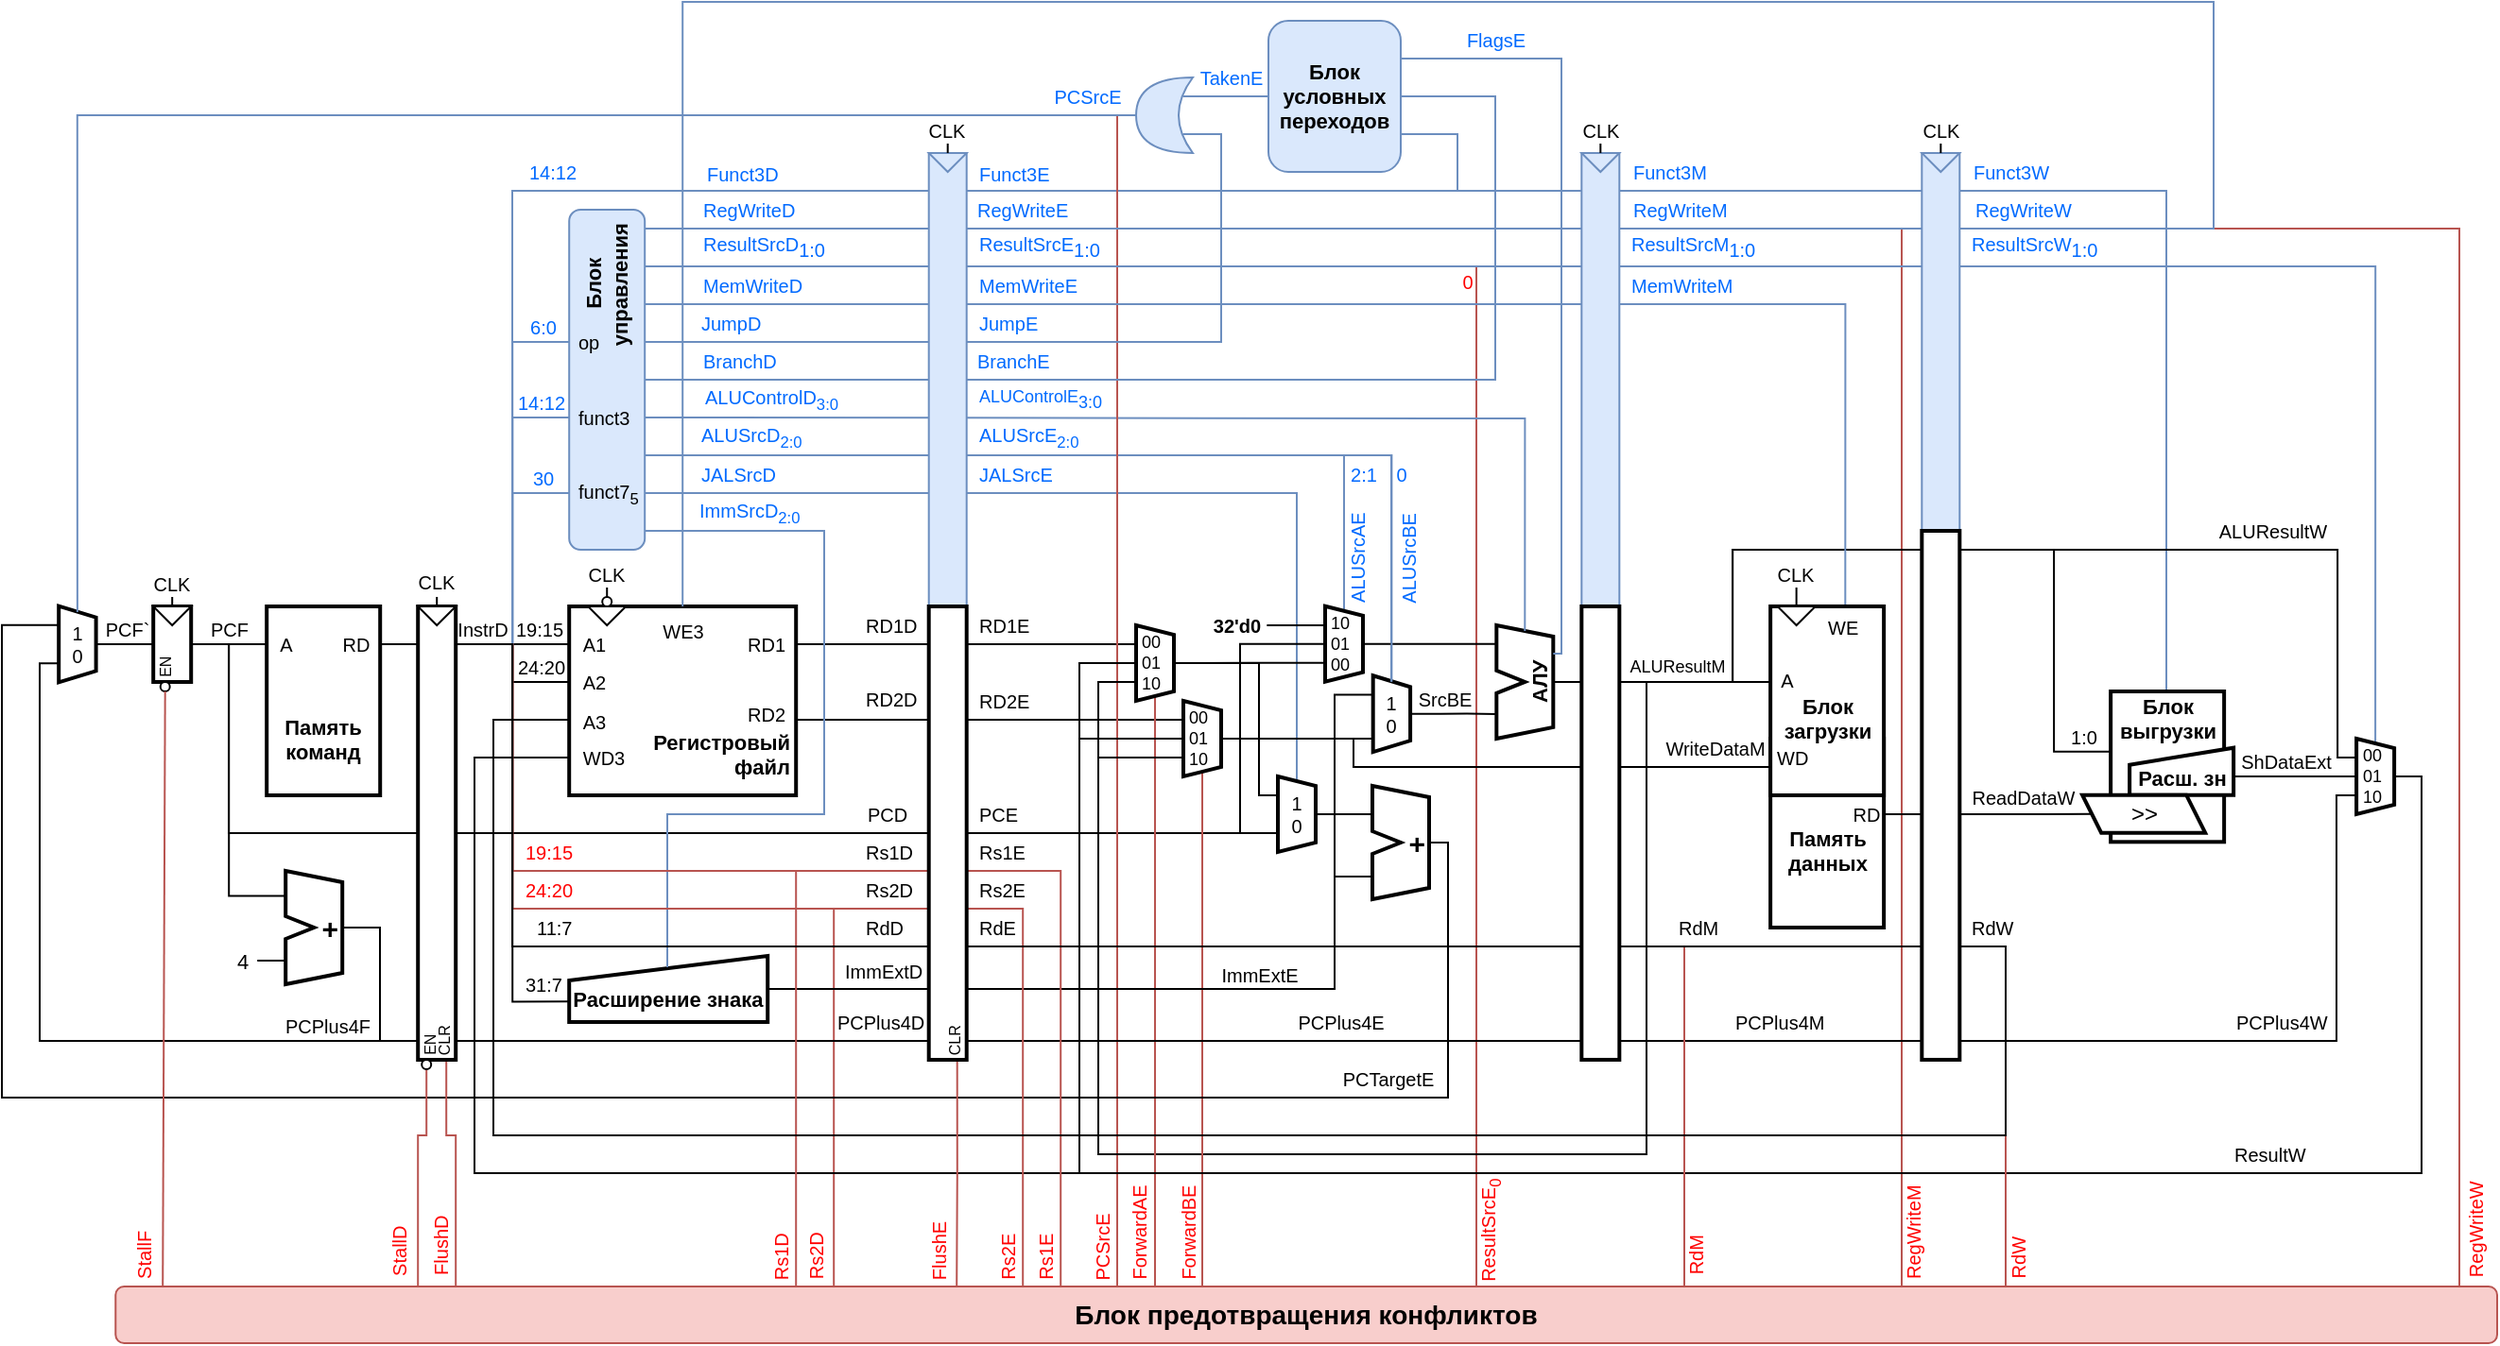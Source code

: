 <mxfile version="24.8.3">
  <diagram name="Page-0" id="Page-0">
    <mxGraphModel dx="1356" dy="915" grid="1" gridSize="5" guides="1" tooltips="1" connect="1" arrows="1" fold="1" page="1" pageScale="1" pageWidth="1657.35" pageHeight="1075.27" background="none" math="0" shadow="0">
      <root>
        <mxCell id="0" />
        <mxCell id="1" parent="0" />
        <mxCell id="YWf6YHd5ZW90rvLNLFXM-40" style="edgeStyle=orthogonalEdgeStyle;rounded=0;orthogonalLoop=1;jettySize=auto;html=1;exitX=0.08;exitY=0.5;exitDx=0;exitDy=0;exitPerimeter=0;fillColor=#dae8fc;strokeColor=#6c8ebf;endArrow=none;endFill=0;" parent="1" source="YWf6YHd5ZW90rvLNLFXM-33" edge="1">
          <mxGeometry relative="1" as="geometry">
            <mxPoint x="480" y="450" as="targetPoint" />
            <Array as="points">
              <mxPoint x="710" y="450" />
              <mxPoint x="480" y="450" />
            </Array>
          </mxGeometry>
        </mxCell>
        <mxCell id="YWf6YHd5ZW90rvLNLFXM-45" value="JALSrcD" style="edgeLabel;html=1;align=left;verticalAlign=middle;resizable=0;points=[];fontSize=10;fontColor=#006AFF;" parent="YWf6YHd5ZW90rvLNLFXM-40" vertex="1" connectable="0">
          <mxGeometry x="0.688" relative="1" as="geometry">
            <mxPoint x="-50" y="-10" as="offset" />
          </mxGeometry>
        </mxCell>
        <mxCell id="YWf6YHd5ZW90rvLNLFXM-46" value="JALSrcE" style="edgeLabel;html=1;align=left;verticalAlign=middle;resizable=0;points=[];fontSize=10;fontColor=#006AFF;" parent="YWf6YHd5ZW90rvLNLFXM-40" vertex="1" connectable="0">
          <mxGeometry x="0.017" y="1" relative="1" as="geometry">
            <mxPoint x="-70" y="-11" as="offset" />
          </mxGeometry>
        </mxCell>
        <mxCell id="YWf6YHd5ZW90rvLNLFXM-29" value="" style="group" parent="1" vertex="1" connectable="0">
          <mxGeometry x="1075.56" y="580" width="60" height="100" as="geometry" />
        </mxCell>
        <mxCell id="YWf6YHd5ZW90rvLNLFXM-20" value="" style="triangle;whiteSpace=wrap;html=1;rotation=90;fontColor=default;labelBorderColor=none;perimeterSpacing=0;strokeColor=default;rounded=0;shadow=0;points=[];" parent="YWf6YHd5ZW90rvLNLFXM-29" vertex="1">
          <mxGeometry x="10" y="-4.98" width="10" height="20" as="geometry" />
        </mxCell>
        <mxCell id="YWf6YHd5ZW90rvLNLFXM-23" value="&lt;div style=&quot;font-size: 11px;&quot;&gt;&lt;b style=&quot;background-color: initial; font-size: 11px;&quot;&gt;Память данных&lt;/b&gt;&lt;/div&gt;" style="rounded=0;whiteSpace=wrap;html=1;strokeWidth=2;container=0;fontSize=11;verticalAlign=bottom;spacingBottom=25;points=[[0,0.4,0,0,0],[0,0.8,0,0,0],[0.66,0,0,0,0],[1,0.4,0,0,0]];" parent="YWf6YHd5ZW90rvLNLFXM-29" vertex="1">
          <mxGeometry width="60" height="100" as="geometry" />
        </mxCell>
        <mxCell id="FJFjf5WjBDoC7LGonaVu-12" value="RD" style="text;html=1;align=center;verticalAlign=middle;whiteSpace=wrap;rounded=0;points=[];fontSize=10;container=0;" parent="YWf6YHd5ZW90rvLNLFXM-29" vertex="1">
          <mxGeometry x="43" y="32" width="15" height="15" as="geometry" />
        </mxCell>
        <mxCell id="YWf6YHd5ZW90rvLNLFXM-5" style="edgeStyle=orthogonalEdgeStyle;rounded=0;orthogonalLoop=1;jettySize=auto;html=1;exitX=0;exitY=0.4;exitDx=0;exitDy=0;exitPerimeter=0;entryX=0;entryY=0.4;entryDx=0;entryDy=0;entryPerimeter=0;endArrow=none;endFill=0;" parent="1" source="YWf6YHd5ZW90rvLNLFXM-2" target="FJFjf5WjBDoC7LGonaVu-10" edge="1">
          <mxGeometry relative="1" as="geometry">
            <mxPoint x="1035.56" y="513.636" as="targetPoint" />
            <Array as="points">
              <mxPoint x="1225.56" y="587" />
              <mxPoint x="1225.56" y="480" />
              <mxPoint x="1055.56" y="480" />
              <mxPoint x="1055.56" y="550" />
            </Array>
          </mxGeometry>
        </mxCell>
        <mxCell id="YWf6YHd5ZW90rvLNLFXM-7" value="1:0" style="edgeLabel;html=1;align=center;verticalAlign=middle;resizable=0;points=[];fontSize=10;fontColor=default;" parent="YWf6YHd5ZW90rvLNLFXM-5" vertex="1" connectable="0">
          <mxGeometry x="-0.756" relative="1" as="geometry">
            <mxPoint x="15" y="10" as="offset" />
          </mxGeometry>
        </mxCell>
        <mxCell id="uPeljk0xsEYkD_IEB6DD-4" style="edgeStyle=orthogonalEdgeStyle;rounded=0;orthogonalLoop=1;jettySize=auto;html=1;entryX=1;entryY=0.75;entryDx=0;entryDy=0;entryPerimeter=0;fillColor=#dae8fc;strokeColor=#6c8ebf;endArrow=none;endFill=0;exitX=0.66;exitY=0;exitDx=0;exitDy=0;exitPerimeter=0;" parent="1" source="YWf6YHd5ZW90rvLNLFXM-2" target="Lmvw14kyhLLtDj--IGNw-1" edge="1">
          <mxGeometry relative="1" as="geometry">
            <Array as="points">
              <mxPoint x="1285" y="290" />
              <mxPoint x="910" y="290" />
              <mxPoint x="910" y="260" />
            </Array>
            <mxPoint x="1278.75" y="540" as="sourcePoint" />
          </mxGeometry>
        </mxCell>
        <mxCell id="uPeljk0xsEYkD_IEB6DD-5" value="Funct3W" style="edgeLabel;html=1;align=left;verticalAlign=middle;resizable=0;points=[];fontFamily=Helvetica;fontSize=10;fontColor=#006AFF;labelBackgroundColor=default;" parent="uPeljk0xsEYkD_IEB6DD-4" vertex="1" connectable="0">
          <mxGeometry x="-0.102" y="-5" relative="1" as="geometry">
            <mxPoint x="-60" y="-5" as="offset" />
          </mxGeometry>
        </mxCell>
        <mxCell id="uPeljk0xsEYkD_IEB6DD-6" value="Funct3M" style="edgeLabel;html=1;align=left;verticalAlign=middle;resizable=0;points=[];fontFamily=Helvetica;fontSize=10;fontColor=#006AFF;labelBackgroundColor=default;" parent="uPeljk0xsEYkD_IEB6DD-4" vertex="1" connectable="0">
          <mxGeometry x="0.51" y="-1" relative="1" as="geometry">
            <mxPoint x="-23" y="-9" as="offset" />
          </mxGeometry>
        </mxCell>
        <mxCell id="FJFjf5WjBDoC7LGonaVu-186" style="edgeStyle=orthogonalEdgeStyle;shape=connector;rounded=0;orthogonalLoop=1;jettySize=auto;html=1;exitX=1;exitY=0.3;exitDx=0;exitDy=0;exitPerimeter=0;strokeColor=#b85450;align=center;verticalAlign=middle;fontFamily=Helvetica;fontSize=10;fontColor=default;labelBackgroundColor=default;resizable=0;endArrow=none;endFill=0;fillColor=#f8cecc;" parent="1" edge="1">
          <mxGeometry relative="1" as="geometry">
            <mxPoint x="920" y="870" as="targetPoint" />
            <mxPoint x="480.1" y="330" as="sourcePoint" />
            <Array as="points">
              <mxPoint x="920" y="330" />
            </Array>
          </mxGeometry>
        </mxCell>
        <mxCell id="FJFjf5WjBDoC7LGonaVu-225" value="ResultSrcE&lt;sub&gt;0&lt;/sub&gt;" style="edgeLabel;html=1;align=center;verticalAlign=middle;resizable=0;points=[];fontFamily=Helvetica;fontSize=10;fontColor=#FF0000;labelBackgroundColor=none;fillColor=none;gradientColor=none;horizontal=0;" parent="FJFjf5WjBDoC7LGonaVu-186" vertex="1" connectable="0">
          <mxGeometry x="0.973" y="-1" relative="1" as="geometry">
            <mxPoint x="8" y="-16" as="offset" />
          </mxGeometry>
        </mxCell>
        <mxCell id="FJFjf5WjBDoC7LGonaVu-192" style="edgeStyle=orthogonalEdgeStyle;shape=connector;rounded=0;orthogonalLoop=1;jettySize=auto;html=1;exitX=1;exitY=0.2;exitDx=0;exitDy=0;exitPerimeter=0;strokeColor=#b85450;align=center;verticalAlign=middle;fontFamily=Helvetica;fontSize=10;fontColor=default;labelBackgroundColor=default;resizable=0;endArrow=none;endFill=0;fillColor=#f8cecc;" parent="1" edge="1">
          <mxGeometry relative="1" as="geometry">
            <mxPoint x="1145" y="870" as="targetPoint" />
            <Array as="points">
              <mxPoint x="1145" y="310" />
              <mxPoint x="1145" y="870" />
            </Array>
            <mxPoint x="480.1" y="310" as="sourcePoint" />
          </mxGeometry>
        </mxCell>
        <mxCell id="FJFjf5WjBDoC7LGonaVu-228" value="RegWriteM" style="edgeLabel;html=1;align=center;verticalAlign=middle;resizable=0;points=[];fontFamily=Helvetica;fontSize=10;fontColor=#FF0000;labelBackgroundColor=none;fillColor=none;gradientColor=none;horizontal=0;" parent="FJFjf5WjBDoC7LGonaVu-192" vertex="1" connectable="0">
          <mxGeometry x="0.985" y="-1" relative="1" as="geometry">
            <mxPoint x="7" y="-19" as="offset" />
          </mxGeometry>
        </mxCell>
        <mxCell id="FJFjf5WjBDoC7LGonaVu-193" style="edgeStyle=orthogonalEdgeStyle;shape=connector;rounded=0;orthogonalLoop=1;jettySize=auto;html=1;exitX=1;exitY=0.2;exitDx=0;exitDy=0;exitPerimeter=0;strokeColor=#B85450;align=center;verticalAlign=middle;fontFamily=Helvetica;fontSize=10;fontColor=default;labelBackgroundColor=default;resizable=0;endArrow=none;endFill=0;fillColor=#f8cecc;" parent="1" edge="1">
          <mxGeometry relative="1" as="geometry">
            <mxPoint x="1440" y="870" as="targetPoint" />
            <Array as="points">
              <mxPoint x="1440" y="310" />
              <mxPoint x="1440" y="870" />
            </Array>
            <mxPoint x="480.1" y="310" as="sourcePoint" />
          </mxGeometry>
        </mxCell>
        <mxCell id="FJFjf5WjBDoC7LGonaVu-230" value="RegWriteW" style="edgeLabel;html=1;align=center;verticalAlign=middle;resizable=0;points=[];fontFamily=Helvetica;fontSize=10;fontColor=#FF0000;labelBackgroundColor=none;fillColor=none;gradientColor=none;horizontal=0;" parent="FJFjf5WjBDoC7LGonaVu-193" vertex="1" connectable="0">
          <mxGeometry x="0.975" relative="1" as="geometry">
            <mxPoint x="8" y="-11" as="offset" />
          </mxGeometry>
        </mxCell>
        <mxCell id="Lmvw14kyhLLtDj--IGNw-7" style="edgeStyle=orthogonalEdgeStyle;rounded=0;orthogonalLoop=1;jettySize=auto;html=1;exitX=1;exitY=0.75;exitDx=0;exitDy=0;exitPerimeter=0;entryX=1;entryY=0.2;entryDx=0;entryDy=0;entryPerimeter=0;endArrow=none;endFill=0;fillColor=#dae8fc;strokeColor=#6c8ebf;" parent="1" source="Lmvw14kyhLLtDj--IGNw-1" target="is0OGJ1ILdpOx4lDECwO-14" edge="1">
          <mxGeometry relative="1" as="geometry">
            <Array as="points">
              <mxPoint x="910" y="260" />
              <mxPoint x="910" y="290" />
              <mxPoint x="410" y="290" />
              <mxPoint x="410" y="530" />
            </Array>
          </mxGeometry>
        </mxCell>
        <mxCell id="Lmvw14kyhLLtDj--IGNw-9" value="Funct3D" style="edgeLabel;html=1;align=left;verticalAlign=middle;resizable=0;points=[];fontFamily=Helvetica;fontSize=10;fontColor=#006AFF;labelBackgroundColor=default;" parent="Lmvw14kyhLLtDj--IGNw-7" vertex="1" connectable="0">
          <mxGeometry x="-0.035" y="-3" relative="1" as="geometry">
            <mxPoint x="-40" y="-6" as="offset" />
          </mxGeometry>
        </mxCell>
        <mxCell id="Lmvw14kyhLLtDj--IGNw-10" value="14:12" style="edgeLabel;html=1;align=center;verticalAlign=middle;resizable=0;points=[];fontFamily=Helvetica;fontSize=10;fontColor=#006AFF;labelBackgroundColor=default;" parent="Lmvw14kyhLLtDj--IGNw-7" vertex="1" connectable="0">
          <mxGeometry x="0.248" y="1" relative="1" as="geometry">
            <mxPoint x="4" y="-11" as="offset" />
          </mxGeometry>
        </mxCell>
        <mxCell id="Lmvw14kyhLLtDj--IGNw-15" value="Funct3E" style="edgeLabel;html=1;align=left;verticalAlign=middle;resizable=0;points=[];fontFamily=Helvetica;fontSize=10;fontColor=#006AFF;labelBackgroundColor=default;fillColor=none;gradientColor=none;" parent="Lmvw14kyhLLtDj--IGNw-7" vertex="1" connectable="0">
          <mxGeometry x="-0.358" y="-3" relative="1" as="geometry">
            <mxPoint x="-36" y="-6" as="offset" />
          </mxGeometry>
        </mxCell>
        <mxCell id="FJFjf5WjBDoC7LGonaVu-172" style="edgeStyle=orthogonalEdgeStyle;rounded=0;orthogonalLoop=1;jettySize=auto;html=1;exitX=1;exitY=0.2;exitDx=0;exitDy=0;exitPerimeter=0;endArrow=none;endFill=0;fillColor=#f8cecc;strokeColor=#b85450;" parent="1" source="is0OGJ1ILdpOx4lDECwO-14" edge="1">
          <mxGeometry relative="1" as="geometry">
            <mxPoint x="345.1" y="535" as="sourcePoint" />
            <mxPoint x="580.1" y="870" as="targetPoint" />
            <Array as="points">
              <mxPoint x="410.1" y="530" />
              <mxPoint x="410.1" y="670" />
              <mxPoint x="580.1" y="670" />
            </Array>
          </mxGeometry>
        </mxCell>
        <mxCell id="FJFjf5WjBDoC7LGonaVu-216" value="Rs2D" style="edgeLabel;html=1;align=center;verticalAlign=middle;resizable=0;points=[];fontFamily=Helvetica;fontSize=10;fontColor=#FF0000;labelBackgroundColor=none;fillColor=none;gradientColor=none;horizontal=0;" parent="FJFjf5WjBDoC7LGonaVu-172" vertex="1" connectable="0">
          <mxGeometry x="0.949" y="2" relative="1" as="geometry">
            <mxPoint x="-12" y="-1" as="offset" />
          </mxGeometry>
        </mxCell>
        <mxCell id="k0FuWcHoHuVSy__6cpUw-7" value="&lt;font style=&quot;font-size: 14px;&quot;&gt;Блок предотвращения конфликтов&lt;/font&gt;" style="rounded=1;whiteSpace=wrap;html=1;fontStyle=1;points=[[0.09,0,0,0,0],[0.18,0,0,0,0],[0.27,0,0,0,0],[0.36,0,0,0,0],[0.45,0,0,0,0],[0.55,0,0,0,0],[0.64,0,0,0,0],[0.73,0,0,0,0],[0.82,0,0,0,0],[0.91,0,0,0,0]];fillColor=#f8cecc;strokeColor=#b85450;" parent="1" vertex="1">
          <mxGeometry x="200.14" y="870" width="1259.86" height="30" as="geometry" />
        </mxCell>
        <mxCell id="-DspEDwFLZWsZTNbwFcD-6" value="1&lt;div&gt;0&lt;/div&gt;" style="shape=trapezoid;perimeter=trapezoidPerimeter;whiteSpace=wrap;html=1;fixedSize=1;points=[[0.08,0.5,0,0,0],[0.25,1,0,0,0],[0.5,0,0,0,0],[0.75,1,0,0,0]];rotation=90;size=6;horizontal=0;strokeWidth=2;fontSize=10;" parent="1" vertex="1">
          <mxGeometry x="159.75" y="520.15" width="40.39" height="19.7" as="geometry" />
        </mxCell>
        <mxCell id="is0OGJ1ILdpOx4lDECwO-10" style="rounded=0;orthogonalLoop=1;jettySize=auto;html=1;exitX=0.5;exitY=0;exitDx=0;exitDy=0;exitPerimeter=0;entryX=0;entryY=0.5;entryDx=0;entryDy=0;entryPerimeter=0;endArrow=none;endFill=0;startArrow=none;startFill=0;edgeStyle=orthogonalEdgeStyle;" parent="1" source="-DspEDwFLZWsZTNbwFcD-6" target="is0OGJ1ILdpOx4lDECwO-4" edge="1">
          <mxGeometry relative="1" as="geometry" />
        </mxCell>
        <mxCell id="is0OGJ1ILdpOx4lDECwO-46" value="&lt;font style=&quot;font-size: 10px;&quot;&gt;PCF`&lt;/font&gt;" style="edgeLabel;html=1;align=center;verticalAlign=middle;resizable=0;points=[];fontSize=10;labelBackgroundColor=none;" parent="is0OGJ1ILdpOx4lDECwO-10" vertex="1" connectable="0">
          <mxGeometry x="-0.19" relative="1" as="geometry">
            <mxPoint x="3" y="-8" as="offset" />
          </mxGeometry>
        </mxCell>
        <mxCell id="is0OGJ1ILdpOx4lDECwO-16" value="" style="group" parent="1" vertex="1" connectable="0">
          <mxGeometry x="220.1" y="510" width="20" height="45" as="geometry" />
        </mxCell>
        <mxCell id="is0OGJ1ILdpOx4lDECwO-4" value="" style="rounded=0;whiteSpace=wrap;html=1;strokeWidth=2;points=[[0,0.5,0,0,0],[0.5,0,0,0,0],[1,0.5,0,0,0]];" parent="is0OGJ1ILdpOx4lDECwO-16" vertex="1">
          <mxGeometry width="20" height="40" as="geometry" />
        </mxCell>
        <mxCell id="is0OGJ1ILdpOx4lDECwO-6" value="" style="triangle;whiteSpace=wrap;html=1;rotation=90;fontColor=default;labelBorderColor=none;perimeterSpacing=0;strokeColor=default;rounded=0;shadow=0;points=[[0,0.5,0,0,0]];" parent="is0OGJ1ILdpOx4lDECwO-16" vertex="1">
          <mxGeometry x="5" y="-5" width="10" height="20" as="geometry" />
        </mxCell>
        <mxCell id="is0OGJ1ILdpOx4lDECwO-7" value="EN" style="text;html=1;align=center;verticalAlign=middle;whiteSpace=wrap;rounded=0;rotation=-90;fontSize=8;points=[];" parent="is0OGJ1ILdpOx4lDECwO-16" vertex="1">
          <mxGeometry y="27" width="12.5" height="10" as="geometry" />
        </mxCell>
        <mxCell id="is0OGJ1ILdpOx4lDECwO-8" value="" style="ellipse;whiteSpace=wrap;html=1;aspect=fixed;points=[[0.5,1,0,0,0]];" parent="is0OGJ1ILdpOx4lDECwO-16" vertex="1">
          <mxGeometry x="3.75" y="40" width="5" height="5" as="geometry" />
        </mxCell>
        <mxCell id="is0OGJ1ILdpOx4lDECwO-43" value="+" style="shape=stencil(pZNNDoMgEIVPwx6hNumyoe2yd0DFSkQwQLW9feXHpNZoGk3YzHvD94ZkAJiYirYMIChpwwC+AISMZTLn4u4EhAarCnoCYaj7UKexpKZluQ1aRzWnmYgXjdWqZj0vbERwWTHNrXPxFcDz0OMOJhnN64dWT1lMjNFuqSPMjNFuVOee8Aohcaz3pALotgIQXH4B0ikh2Y84bUD8DrEbcdxAQOkEke4e4vAXIRfKsMUuTAZ9thJeXdgjTEql2cqClVyIsK0rqYsNPnqW4NXwvbzwAQ==);whiteSpace=wrap;html=1;strokeWidth=2;fontSize=15;points=[[0,0.22,0,0,0],[0,0.8,0,0,0],[1,0.5,0,0,0]];fontStyle=1;verticalAlign=middle;align=right;spacingRight=0;" parent="1" vertex="1">
          <mxGeometry x="290.1" y="650" width="30" height="60" as="geometry" />
        </mxCell>
        <mxCell id="is0OGJ1ILdpOx4lDECwO-48" style="edgeStyle=orthogonalEdgeStyle;rounded=0;orthogonalLoop=1;jettySize=auto;html=1;exitX=1;exitY=0.5;exitDx=0;exitDy=0;exitPerimeter=0;entryX=0;entryY=0.2;entryDx=0;entryDy=0;entryPerimeter=0;endArrow=none;endFill=0;" parent="1" source="is0OGJ1ILdpOx4lDECwO-4" target="is0OGJ1ILdpOx4lDECwO-14" edge="1">
          <mxGeometry relative="1" as="geometry" />
        </mxCell>
        <mxCell id="is0OGJ1ILdpOx4lDECwO-49" value="PCF" style="edgeLabel;html=1;align=center;verticalAlign=middle;resizable=0;points=[];fontSize=10;labelBackgroundColor=none;" parent="is0OGJ1ILdpOx4lDECwO-48" vertex="1" connectable="0">
          <mxGeometry x="0.047" y="3" relative="1" as="geometry">
            <mxPoint x="-1" y="-5" as="offset" />
          </mxGeometry>
        </mxCell>
        <mxCell id="is0OGJ1ILdpOx4lDECwO-53" style="edgeStyle=orthogonalEdgeStyle;rounded=0;orthogonalLoop=1;jettySize=auto;html=1;exitX=1;exitY=0.5;exitDx=0;exitDy=0;exitPerimeter=0;entryX=0;entryY=0.22;entryDx=0;entryDy=0;entryPerimeter=0;endArrow=none;endFill=0;" parent="1" source="is0OGJ1ILdpOx4lDECwO-4" target="is0OGJ1ILdpOx4lDECwO-43" edge="1">
          <mxGeometry relative="1" as="geometry">
            <Array as="points">
              <mxPoint x="260.1" y="530" />
              <mxPoint x="260.1" y="663" />
            </Array>
          </mxGeometry>
        </mxCell>
        <mxCell id="is0OGJ1ILdpOx4lDECwO-55" style="edgeStyle=orthogonalEdgeStyle;rounded=0;orthogonalLoop=1;jettySize=auto;html=1;exitX=1;exitY=0.5;exitDx=0;exitDy=0;exitPerimeter=0;entryX=0.75;entryY=1;entryDx=0;entryDy=0;entryPerimeter=0;endArrow=none;endFill=0;" parent="1" source="is0OGJ1ILdpOx4lDECwO-43" target="-DspEDwFLZWsZTNbwFcD-6" edge="1">
          <mxGeometry relative="1" as="geometry">
            <Array as="points">
              <mxPoint x="340" y="680" />
              <mxPoint x="340" y="740" />
              <mxPoint x="160" y="740" />
              <mxPoint x="160" y="540" />
            </Array>
          </mxGeometry>
        </mxCell>
        <mxCell id="is0OGJ1ILdpOx4lDECwO-59" value="PCPlus4F" style="edgeLabel;html=1;align=center;verticalAlign=middle;resizable=0;points=[];fontSize=10;labelBackgroundColor=none;" parent="is0OGJ1ILdpOx4lDECwO-55" vertex="1" connectable="0">
          <mxGeometry x="-0.599" y="-1" relative="1" as="geometry">
            <mxPoint x="-14" y="-7" as="offset" />
          </mxGeometry>
        </mxCell>
        <mxCell id="is0OGJ1ILdpOx4lDECwO-56" value="4" style="text;html=1;align=center;verticalAlign=middle;whiteSpace=wrap;rounded=0;points=[[1,0.5,0,0,0]];fontSize=11;" parent="1" vertex="1">
          <mxGeometry x="260.1" y="690" width="15" height="15" as="geometry" />
        </mxCell>
        <mxCell id="is0OGJ1ILdpOx4lDECwO-57" style="edgeStyle=orthogonalEdgeStyle;rounded=0;orthogonalLoop=1;jettySize=auto;html=1;exitX=1;exitY=0.5;exitDx=0;exitDy=0;exitPerimeter=0;entryX=0;entryY=0.8;entryDx=0;entryDy=0;entryPerimeter=0;endArrow=none;endFill=0;" parent="1" source="is0OGJ1ILdpOx4lDECwO-56" target="is0OGJ1ILdpOx4lDECwO-43" edge="1">
          <mxGeometry relative="1" as="geometry" />
        </mxCell>
        <mxCell id="is0OGJ1ILdpOx4lDECwO-60" value="&lt;p style=&quot;line-height: 120%; font-size: 11px;&quot;&gt;&lt;font style=&quot;font-size: 11px;&quot;&gt;Расширение знака&lt;/font&gt;&lt;/p&gt;" style="shape=manualInput;whiteSpace=wrap;html=1;size=13;fontSize=11;spacingTop=10;strokeWidth=2;points=[[0,0.69,0,0,0],[0.5,0.17,0,0,0],[1,0.5,0,0,0]];fontStyle=1" parent="1" vertex="1">
          <mxGeometry x="440.1" y="695" width="105" height="35" as="geometry" />
        </mxCell>
        <mxCell id="is0OGJ1ILdpOx4lDECwO-86" style="edgeStyle=orthogonalEdgeStyle;rounded=0;orthogonalLoop=1;jettySize=auto;html=1;entryX=1;entryY=0.2;entryDx=0;entryDy=0;entryPerimeter=0;exitX=0.25;exitY=1;exitDx=0;exitDy=0;exitPerimeter=0;endArrow=none;endFill=0;" parent="1" source="FJFjf5WjBDoC7LGonaVu-102" target="is0OGJ1ILdpOx4lDECwO-62" edge="1">
          <mxGeometry relative="1" as="geometry">
            <mxPoint x="705.1" y="540" as="sourcePoint" />
          </mxGeometry>
        </mxCell>
        <mxCell id="FJFjf5WjBDoC7LGonaVu-204" value="RD1D" style="edgeLabel;html=1;align=left;verticalAlign=middle;resizable=0;points=[];fontFamily=Helvetica;fontSize=10;fontColor=default;labelBackgroundColor=none;fillColor=none;gradientColor=none;" parent="is0OGJ1ILdpOx4lDECwO-86" vertex="1" connectable="0">
          <mxGeometry x="0.524" y="-3" relative="1" as="geometry">
            <mxPoint x="-8" y="-7" as="offset" />
          </mxGeometry>
        </mxCell>
        <mxCell id="FJFjf5WjBDoC7LGonaVu-206" value="RD1E" style="edgeLabel;html=1;align=left;verticalAlign=middle;resizable=0;points=[];fontFamily=Helvetica;fontSize=10;fontColor=default;labelBackgroundColor=none;fillColor=none;gradientColor=none;" parent="is0OGJ1ILdpOx4lDECwO-86" vertex="1" connectable="0">
          <mxGeometry x="-0.104" y="-3" relative="1" as="geometry">
            <mxPoint x="-4" y="-7" as="offset" />
          </mxGeometry>
        </mxCell>
        <mxCell id="FJFjf5WjBDoC7LGonaVu-30" style="edgeStyle=orthogonalEdgeStyle;rounded=0;orthogonalLoop=1;jettySize=auto;html=1;exitX=1;exitY=0.5;exitDx=0;exitDy=0;exitPerimeter=0;entryX=0;entryY=0.4;entryDx=0;entryDy=0;entryPerimeter=0;endArrow=none;endFill=0;" parent="1" source="is0OGJ1ILdpOx4lDECwO-88" target="FJFjf5WjBDoC7LGonaVu-10" edge="1">
          <mxGeometry relative="1" as="geometry">
            <mxPoint x="1025.66" y="549.98" as="targetPoint" />
          </mxGeometry>
        </mxCell>
        <mxCell id="is0OGJ1ILdpOx4lDECwO-88" value="АЛУ" style="shape=stencil(pZNNDoMgEIVPwx6hNumyoe2yd0DFSkQwQLW9feXHpNZoGk3YzHvD94ZkAJiYirYMIChpwwC+AISMZTLn4u4EhAarCnoCYaj7UKexpKZluQ1aRzWnmYgXjdWqZj0vbERwWTHNrXPxFcDz0OMOJhnN64dWT1lMjNFuqSPMjNFuVOee8Aohcaz3pALotgIQXH4B0ikh2Y84bUD8DrEbcdxAQOkEke4e4vAXIRfKsMUuTAZ9thJeXdgjTEql2cqClVyIsK0rqYsNPnqW4NXwvbzwAQ==);whiteSpace=wrap;html=1;strokeWidth=2;fontSize=11;points=[[0,0.22,0,0,0],[0,0.8,0,0,0],[0.5,0.05,0,0,0],[1,0.25,0,0,0],[1,0.5,0,0,0]];horizontal=0;align=center;verticalAlign=bottom;spacing=0;fontStyle=1" parent="1" vertex="1">
          <mxGeometry x="930.66" y="519.98" width="30" height="60" as="geometry" />
        </mxCell>
        <mxCell id="FJFjf5WjBDoC7LGonaVu-29" style="edgeStyle=orthogonalEdgeStyle;rounded=0;orthogonalLoop=1;jettySize=auto;html=1;exitX=0.5;exitY=0;exitDx=0;exitDy=0;exitPerimeter=0;entryX=0;entryY=0.8;entryDx=0;entryDy=0;entryPerimeter=0;endArrow=none;endFill=0;" parent="1" source="FJFjf5WjBDoC7LGonaVu-104" target="FJFjf5WjBDoC7LGonaVu-10" edge="1">
          <mxGeometry relative="1" as="geometry">
            <mxPoint x="990.16" y="589.98" as="targetPoint" />
            <mxPoint x="806.415" y="580.83" as="sourcePoint" />
            <Array as="points">
              <mxPoint x="855" y="580" />
              <mxPoint x="855" y="595" />
              <mxPoint x="1076" y="595" />
            </Array>
          </mxGeometry>
        </mxCell>
        <mxCell id="FJFjf5WjBDoC7LGonaVu-155" value="WriteDataM" style="edgeLabel;html=1;align=center;verticalAlign=middle;resizable=0;points=[];fontFamily=Helvetica;fontSize=10;fontColor=default;labelBackgroundColor=none;fillColor=none;gradientColor=none;" parent="FJFjf5WjBDoC7LGonaVu-29" vertex="1" connectable="0">
          <mxGeometry x="0.47" y="5" relative="1" as="geometry">
            <mxPoint x="47" y="-5" as="offset" />
          </mxGeometry>
        </mxCell>
        <mxCell id="is0OGJ1ILdpOx4lDECwO-90" style="edgeStyle=orthogonalEdgeStyle;rounded=0;orthogonalLoop=1;jettySize=auto;html=1;exitX=0.25;exitY=1;exitDx=0;exitDy=0;exitPerimeter=0;entryX=1;entryY=0.6;entryDx=0;entryDy=0;entryPerimeter=0;endArrow=none;endFill=0;" parent="1" source="FJFjf5WjBDoC7LGonaVu-104" target="is0OGJ1ILdpOx4lDECwO-62" edge="1">
          <mxGeometry relative="1" as="geometry">
            <mxPoint x="746.655" y="569.648" as="sourcePoint" />
          </mxGeometry>
        </mxCell>
        <mxCell id="FJFjf5WjBDoC7LGonaVu-205" value="RD2D" style="edgeLabel;html=1;align=left;verticalAlign=middle;resizable=0;points=[];fontFamily=Helvetica;fontSize=10;fontColor=default;labelBackgroundColor=none;fillColor=none;gradientColor=none;" parent="is0OGJ1ILdpOx4lDECwO-90" vertex="1" connectable="0">
          <mxGeometry x="0.586" y="1" relative="1" as="geometry">
            <mxPoint x="-8" y="-12" as="offset" />
          </mxGeometry>
        </mxCell>
        <mxCell id="FJFjf5WjBDoC7LGonaVu-207" value="RD2E" style="edgeLabel;html=1;align=left;verticalAlign=middle;resizable=0;points=[];fontFamily=Helvetica;fontSize=10;fontColor=default;labelBackgroundColor=none;fillColor=none;gradientColor=none;" parent="is0OGJ1ILdpOx4lDECwO-90" vertex="1" connectable="0">
          <mxGeometry x="0.001" y="-5" relative="1" as="geometry">
            <mxPoint x="-8" y="-5" as="offset" />
          </mxGeometry>
        </mxCell>
        <mxCell id="is0OGJ1ILdpOx4lDECwO-98" value="+" style="shape=stencil(pZNNDoMgEIVPwx6hNumyoe2yd0DFSkQwQLW9feXHpNZoGk3YzHvD94ZkAJiYirYMIChpwwC+AISMZTLn4u4EhAarCnoCYaj7UKexpKZluQ1aRzWnmYgXjdWqZj0vbERwWTHNrXPxFcDz0OMOJhnN64dWT1lMjNFuqSPMjNFuVOee8Aohcaz3pALotgIQXH4B0ikh2Y84bUD8DrEbcdxAQOkEke4e4vAXIRfKsMUuTAZ9thJeXdgjTEql2cqClVyIsK0rqYsNPnqW4NXwvbzwAQ==);whiteSpace=wrap;html=1;strokeWidth=2;fontSize=15;points=[[0,0.22,0,0,0],[0,0.8,0,0,0],[1,0.5,0,0,0]];fontStyle=1;verticalAlign=middle;align=right;spacingRight=0;" parent="1" vertex="1">
          <mxGeometry x="865" y="605" width="30" height="60" as="geometry" />
        </mxCell>
        <mxCell id="FJFjf5WjBDoC7LGonaVu-8" value="" style="group" parent="1" vertex="1" connectable="0">
          <mxGeometry x="280.1" y="510" width="60" height="100" as="geometry" />
        </mxCell>
        <mxCell id="is0OGJ1ILdpOx4lDECwO-14" value="&lt;div style=&quot;font-size: 11px;&quot;&gt;&lt;b style=&quot;background-color: initial; font-size: 11px;&quot;&gt;Память&lt;/b&gt;&lt;br style=&quot;font-size: 11px;&quot;&gt;&lt;/div&gt;&lt;div style=&quot;font-size: 11px;&quot;&gt;&lt;b style=&quot;font-size: 11px;&quot;&gt;&lt;font style=&quot;font-size: 11px;&quot;&gt;команд&lt;/font&gt;&lt;/b&gt;&lt;/div&gt;" style="rounded=0;whiteSpace=wrap;html=1;strokeWidth=2;points=[[0,0.2,0,0,0],[1,0.2,0,0,0]];container=0;fontSize=11;verticalAlign=bottom;spacingBottom=14;" parent="FJFjf5WjBDoC7LGonaVu-8" vertex="1">
          <mxGeometry width="60" height="100" as="geometry" />
        </mxCell>
        <mxCell id="is0OGJ1ILdpOx4lDECwO-15" value="A" style="text;html=1;align=center;verticalAlign=middle;whiteSpace=wrap;rounded=0;points=[];fontSize=10;container=0;" parent="FJFjf5WjBDoC7LGonaVu-8" vertex="1">
          <mxGeometry x="3" y="12" width="15" height="15" as="geometry" />
        </mxCell>
        <mxCell id="is0OGJ1ILdpOx4lDECwO-19" value="RD" style="text;html=1;align=center;verticalAlign=middle;whiteSpace=wrap;rounded=0;points=[];fontSize=10;container=0;" parent="FJFjf5WjBDoC7LGonaVu-8" vertex="1">
          <mxGeometry x="40" y="12" width="15" height="15" as="geometry" />
        </mxCell>
        <mxCell id="FJFjf5WjBDoC7LGonaVu-14" value="" style="edgeStyle=orthogonalEdgeStyle;rounded=0;orthogonalLoop=1;jettySize=auto;html=1;exitX=0.5;exitY=0;exitDx=0;exitDy=0;exitPerimeter=0;entryX=0.75;entryY=1;entryDx=0;entryDy=0;entryPerimeter=0;endArrow=none;endFill=0;" parent="1" source="FJFjf5WjBDoC7LGonaVu-104" target="FJFjf5WjBDoC7LGonaVu-13" edge="1">
          <mxGeometry relative="1" as="geometry">
            <Array as="points">
              <mxPoint x="865" y="580" />
            </Array>
            <mxPoint x="806.415" y="580.83" as="sourcePoint" />
            <mxPoint x="850.895" y="553.032" as="targetPoint" />
          </mxGeometry>
        </mxCell>
        <mxCell id="FJFjf5WjBDoC7LGonaVu-13" value="1&lt;div&gt;0&lt;/div&gt;" style="shape=trapezoid;perimeter=trapezoidPerimeter;whiteSpace=wrap;html=1;fixedSize=1;points=[[0.08,0.5,0,0,0],[0.25,1,0,0,0],[0.5,0,0,0,0],[0.75,1,0,0,0]];rotation=90;size=6;horizontal=0;strokeWidth=2;fontSize=10;" parent="1" vertex="1">
          <mxGeometry x="855" y="556.98" width="40.39" height="19.7" as="geometry" />
        </mxCell>
        <mxCell id="FJFjf5WjBDoC7LGonaVu-15" style="rounded=0;orthogonalLoop=1;jettySize=auto;html=1;exitX=0.5;exitY=0;exitDx=0;exitDy=0;exitPerimeter=0;entryX=0;entryY=0.8;entryDx=0;entryDy=0;entryPerimeter=0;endArrow=none;endFill=0;edgeStyle=orthogonalEdgeStyle;" parent="1" source="FJFjf5WjBDoC7LGonaVu-13" target="is0OGJ1ILdpOx4lDECwO-88" edge="1">
          <mxGeometry relative="1" as="geometry">
            <Array as="points">
              <mxPoint x="915" y="567" />
              <mxPoint x="931" y="567" />
            </Array>
          </mxGeometry>
        </mxCell>
        <mxCell id="FJFjf5WjBDoC7LGonaVu-200" value="SrcBE" style="edgeLabel;html=1;align=center;verticalAlign=middle;resizable=0;points=[];fontFamily=Helvetica;fontSize=10;fontColor=default;labelBackgroundColor=none;fillColor=none;gradientColor=none;" parent="FJFjf5WjBDoC7LGonaVu-15" vertex="1" connectable="0">
          <mxGeometry x="-0.486" y="1" relative="1" as="geometry">
            <mxPoint x="6" y="-7" as="offset" />
          </mxGeometry>
        </mxCell>
        <mxCell id="FJFjf5WjBDoC7LGonaVu-17" value="" style="group" parent="1" vertex="1" connectable="0">
          <mxGeometry x="440.1" y="505" width="120" height="105" as="geometry" />
        </mxCell>
        <mxCell id="is0OGJ1ILdpOx4lDECwO-62" value="&lt;div style=&quot;font-size: 11px;&quot;&gt;Регистровый&lt;/div&gt;&lt;div style=&quot;font-size: 11px;&quot;&gt;файл&lt;/div&gt;" style="rounded=0;whiteSpace=wrap;html=1;strokeWidth=2;points=[[0,0.2,0,0,0],[0,0.4,0,0,0],[0,0.6,0,0,0],[0,0.8,0,0,0],[0.5,0,0,0,0],[1,0.2,0,0,0],[1,0.6,0,0,0]];verticalAlign=bottom;align=right;container=0;spacingRight=1;spacingBottom=6;fontStyle=1;fontSize=11;" parent="FJFjf5WjBDoC7LGonaVu-17" vertex="1">
          <mxGeometry y="5" width="120" height="100" as="geometry" />
        </mxCell>
        <mxCell id="is0OGJ1ILdpOx4lDECwO-63" value="A1" style="text;html=1;align=center;verticalAlign=middle;whiteSpace=wrap;rounded=0;points=[];fontSize=10;container=0;" parent="FJFjf5WjBDoC7LGonaVu-17" vertex="1">
          <mxGeometry x="6" y="17" width="15" height="15" as="geometry" />
        </mxCell>
        <mxCell id="is0OGJ1ILdpOx4lDECwO-64" value="RD1" style="text;html=1;align=center;verticalAlign=middle;whiteSpace=wrap;rounded=0;points=[];fontSize=10;container=0;" parent="FJFjf5WjBDoC7LGonaVu-17" vertex="1">
          <mxGeometry x="97" y="17" width="15" height="15" as="geometry" />
        </mxCell>
        <mxCell id="is0OGJ1ILdpOx4lDECwO-67" value="A2" style="text;html=1;align=center;verticalAlign=middle;whiteSpace=wrap;rounded=0;points=[];fontSize=10;container=0;" parent="FJFjf5WjBDoC7LGonaVu-17" vertex="1">
          <mxGeometry x="6" y="37" width="15" height="15" as="geometry" />
        </mxCell>
        <mxCell id="is0OGJ1ILdpOx4lDECwO-68" value="A3" style="text;html=1;align=center;verticalAlign=middle;whiteSpace=wrap;rounded=0;points=[];fontSize=10;container=0;" parent="FJFjf5WjBDoC7LGonaVu-17" vertex="1">
          <mxGeometry x="6" y="58" width="15" height="15" as="geometry" />
        </mxCell>
        <mxCell id="is0OGJ1ILdpOx4lDECwO-69" value="WD3" style="text;html=1;align=center;verticalAlign=middle;whiteSpace=wrap;rounded=0;points=[];fontSize=10;container=0;" parent="FJFjf5WjBDoC7LGonaVu-17" vertex="1">
          <mxGeometry x="11" y="77.49" width="15" height="15" as="geometry" />
        </mxCell>
        <mxCell id="is0OGJ1ILdpOx4lDECwO-70" value="RD2" style="text;html=1;align=center;verticalAlign=middle;whiteSpace=wrap;rounded=0;points=[];fontSize=10;container=0;" parent="FJFjf5WjBDoC7LGonaVu-17" vertex="1">
          <mxGeometry x="97" y="54" width="15" height="15" as="geometry" />
        </mxCell>
        <mxCell id="is0OGJ1ILdpOx4lDECwO-71" value="" style="triangle;whiteSpace=wrap;html=1;rotation=90;fontColor=default;labelBorderColor=none;perimeterSpacing=0;strokeColor=default;rounded=0;shadow=0;points=[];" parent="FJFjf5WjBDoC7LGonaVu-17" vertex="1">
          <mxGeometry x="15" width="10" height="20" as="geometry" />
        </mxCell>
        <mxCell id="is0OGJ1ILdpOx4lDECwO-72" value="" style="ellipse;whiteSpace=wrap;html=1;aspect=fixed;points=[[0.5,1,0,0,0]];rotation=-180;" parent="FJFjf5WjBDoC7LGonaVu-17" vertex="1">
          <mxGeometry x="17.5" width="5" height="5" as="geometry" />
        </mxCell>
        <mxCell id="FJFjf5WjBDoC7LGonaVu-6" value="WE3" style="text;html=1;align=center;verticalAlign=middle;whiteSpace=wrap;rounded=0;points=[];fontSize=10;container=0;" parent="FJFjf5WjBDoC7LGonaVu-17" vertex="1">
          <mxGeometry x="52.5" y="10" width="15" height="15" as="geometry" />
        </mxCell>
        <mxCell id="FJFjf5WjBDoC7LGonaVu-38" style="edgeStyle=orthogonalEdgeStyle;rounded=0;orthogonalLoop=1;jettySize=auto;html=1;exitX=1;exitY=0.5;exitDx=0;exitDy=0;exitPerimeter=0;entryX=0.25;entryY=1;entryDx=0;entryDy=0;entryPerimeter=0;endArrow=none;endFill=0;" parent="1" source="is0OGJ1ILdpOx4lDECwO-88" target="FJFjf5WjBDoC7LGonaVu-99" edge="1">
          <mxGeometry relative="1" as="geometry">
            <mxPoint x="1185.66" y="529.98" as="targetPoint" />
            <Array as="points">
              <mxPoint x="1055.56" y="550" />
              <mxPoint x="1055.56" y="480" />
              <mxPoint x="1375.56" y="480" />
              <mxPoint x="1375.56" y="590" />
            </Array>
          </mxGeometry>
        </mxCell>
        <mxCell id="FJFjf5WjBDoC7LGonaVu-151" value="ALUResultM" style="edgeLabel;html=1;align=center;verticalAlign=middle;resizable=0;points=[];fontFamily=Helvetica;fontSize=9;fontColor=default;labelBackgroundColor=none;fillColor=none;gradientColor=none;" parent="FJFjf5WjBDoC7LGonaVu-38" vertex="1" connectable="0">
          <mxGeometry x="-0.739" y="1" relative="1" as="geometry">
            <mxPoint x="-14" y="-7" as="offset" />
          </mxGeometry>
        </mxCell>
        <mxCell id="FJFjf5WjBDoC7LGonaVu-294" value="ALUResultW" style="edgeLabel;html=1;align=center;verticalAlign=middle;resizable=0;points=[];fontFamily=Helvetica;fontSize=10;fontColor=default;labelBackgroundColor=none;fillColor=none;gradientColor=none;" parent="FJFjf5WjBDoC7LGonaVu-38" vertex="1" connectable="0">
          <mxGeometry x="0.519" y="-1" relative="1" as="geometry">
            <mxPoint x="-9" y="-11" as="offset" />
          </mxGeometry>
        </mxCell>
        <mxCell id="FJFjf5WjBDoC7LGonaVu-42" style="edgeStyle=orthogonalEdgeStyle;rounded=0;orthogonalLoop=1;jettySize=auto;html=1;exitX=1;exitY=0.2;exitDx=0;exitDy=0;exitPerimeter=0;entryX=0;entryY=0.2;entryDx=0;entryDy=0;entryPerimeter=0;endArrow=none;endFill=0;" parent="1" source="is0OGJ1ILdpOx4lDECwO-14" target="is0OGJ1ILdpOx4lDECwO-62" edge="1">
          <mxGeometry relative="1" as="geometry" />
        </mxCell>
        <mxCell id="FJFjf5WjBDoC7LGonaVu-117" value="InstrD" style="edgeLabel;html=1;align=center;verticalAlign=middle;resizable=0;points=[];fontFamily=Helvetica;fontSize=10;fontColor=default;labelBackgroundColor=none;fillColor=none;gradientColor=none;" parent="FJFjf5WjBDoC7LGonaVu-42" vertex="1" connectable="0">
          <mxGeometry x="0.001" y="-1" relative="1" as="geometry">
            <mxPoint x="4" y="-9" as="offset" />
          </mxGeometry>
        </mxCell>
        <mxCell id="FJFjf5WjBDoC7LGonaVu-126" value="19:15" style="edgeLabel;html=1;align=center;verticalAlign=middle;resizable=0;points=[];fontFamily=Helvetica;fontSize=10;fontColor=default;labelBackgroundColor=none;fillColor=none;gradientColor=none;" parent="FJFjf5WjBDoC7LGonaVu-42" vertex="1" connectable="0">
          <mxGeometry x="0.696" y="2" relative="1" as="geometry">
            <mxPoint x="-1" y="-6" as="offset" />
          </mxGeometry>
        </mxCell>
        <mxCell id="FJFjf5WjBDoC7LGonaVu-43" style="edgeStyle=orthogonalEdgeStyle;rounded=0;orthogonalLoop=1;jettySize=auto;html=1;exitX=1;exitY=0.2;exitDx=0;exitDy=0;exitPerimeter=0;entryX=0;entryY=0.4;entryDx=0;entryDy=0;entryPerimeter=0;endArrow=none;endFill=0;" parent="1" source="is0OGJ1ILdpOx4lDECwO-14" target="is0OGJ1ILdpOx4lDECwO-62" edge="1">
          <mxGeometry relative="1" as="geometry">
            <Array as="points">
              <mxPoint x="410.1" y="530" />
              <mxPoint x="410.1" y="550" />
            </Array>
          </mxGeometry>
        </mxCell>
        <mxCell id="FJFjf5WjBDoC7LGonaVu-127" value="24:20" style="edgeLabel;html=1;align=center;verticalAlign=middle;resizable=0;points=[];fontFamily=Helvetica;fontSize=10;fontColor=default;labelBackgroundColor=none;fillColor=none;gradientColor=none;" parent="FJFjf5WjBDoC7LGonaVu-43" vertex="1" connectable="0">
          <mxGeometry x="0.778" relative="1" as="geometry">
            <mxPoint x="-2" y="-8" as="offset" />
          </mxGeometry>
        </mxCell>
        <mxCell id="FJFjf5WjBDoC7LGonaVu-45" value="CLK" style="text;html=1;align=center;verticalAlign=middle;whiteSpace=wrap;rounded=0;fontSize=10;points=[[0.5,1,0,0,0]];labelBackgroundColor=none;" parent="1" vertex="1">
          <mxGeometry x="445.1" y="485" width="30" height="15" as="geometry" />
        </mxCell>
        <mxCell id="FJFjf5WjBDoC7LGonaVu-46" style="edgeStyle=orthogonalEdgeStyle;rounded=0;orthogonalLoop=1;jettySize=auto;html=1;exitX=0.5;exitY=1;exitDx=0;exitDy=0;exitPerimeter=0;entryX=0.5;entryY=1;entryDx=0;entryDy=0;entryPerimeter=0;endArrow=none;endFill=0;" parent="1" source="FJFjf5WjBDoC7LGonaVu-45" target="is0OGJ1ILdpOx4lDECwO-72" edge="1">
          <mxGeometry relative="1" as="geometry" />
        </mxCell>
        <mxCell id="FJFjf5WjBDoC7LGonaVu-49" value="CLK" style="text;html=1;align=center;verticalAlign=middle;whiteSpace=wrap;rounded=0;fontSize=10;points=[[0.5,1,0,0,0]];labelBackgroundColor=none;" parent="1" vertex="1">
          <mxGeometry x="215.1" y="490" width="30" height="15" as="geometry" />
        </mxCell>
        <mxCell id="FJFjf5WjBDoC7LGonaVu-52" style="edgeStyle=orthogonalEdgeStyle;rounded=0;orthogonalLoop=1;jettySize=auto;html=1;exitX=0.5;exitY=1;exitDx=0;exitDy=0;exitPerimeter=0;entryX=0.5;entryY=0;entryDx=0;entryDy=0;entryPerimeter=0;endArrow=none;endFill=0;" parent="1" source="FJFjf5WjBDoC7LGonaVu-49" target="is0OGJ1ILdpOx4lDECwO-4" edge="1">
          <mxGeometry relative="1" as="geometry" />
        </mxCell>
        <mxCell id="FJFjf5WjBDoC7LGonaVu-57" style="edgeStyle=orthogonalEdgeStyle;rounded=0;orthogonalLoop=1;jettySize=auto;html=1;exitX=0;exitY=0.5;exitDx=0;exitDy=0;exitPerimeter=0;entryX=1;entryY=0.2;entryDx=0;entryDy=0;entryPerimeter=0;endArrow=none;endFill=0;fillColor=#dae8fc;strokeColor=#6c8ebf;" parent="1" target="is0OGJ1ILdpOx4lDECwO-14" edge="1">
          <mxGeometry relative="1" as="geometry">
            <Array as="points">
              <mxPoint x="410.1" y="370" />
              <mxPoint x="410.1" y="530" />
            </Array>
            <mxPoint x="440.1" y="370.0" as="sourcePoint" />
          </mxGeometry>
        </mxCell>
        <mxCell id="FJFjf5WjBDoC7LGonaVu-112" value="6:0" style="edgeLabel;html=1;align=center;verticalAlign=middle;resizable=0;points=[];fontFamily=Helvetica;fontSize=10;fontColor=#006AFF;labelBackgroundColor=none;fillColor=none;gradientColor=none;" parent="FJFjf5WjBDoC7LGonaVu-57" vertex="1" connectable="0">
          <mxGeometry x="-0.888" y="1" relative="1" as="geometry">
            <mxPoint y="-9" as="offset" />
          </mxGeometry>
        </mxCell>
        <mxCell id="FJFjf5WjBDoC7LGonaVu-58" style="edgeStyle=orthogonalEdgeStyle;rounded=0;orthogonalLoop=1;jettySize=auto;html=1;exitX=0;exitY=0.7;exitDx=0;exitDy=0;exitPerimeter=0;entryX=1;entryY=0.2;entryDx=0;entryDy=0;entryPerimeter=0;endArrow=none;endFill=0;fillColor=#dae8fc;strokeColor=#6c8ebf;" parent="1" target="is0OGJ1ILdpOx4lDECwO-14" edge="1">
          <mxGeometry relative="1" as="geometry">
            <mxPoint x="440.1" y="410.0" as="sourcePoint" />
            <mxPoint x="345.1" y="535" as="targetPoint" />
            <Array as="points">
              <mxPoint x="410.1" y="410" />
              <mxPoint x="410.1" y="530" />
            </Array>
          </mxGeometry>
        </mxCell>
        <mxCell id="FJFjf5WjBDoC7LGonaVu-113" value="14:12" style="edgeLabel;html=1;align=center;verticalAlign=middle;resizable=0;points=[];fontFamily=Helvetica;fontSize=10;fontColor=#006AFF;labelBackgroundColor=none;fillColor=none;gradientColor=none;" parent="FJFjf5WjBDoC7LGonaVu-58" vertex="1" connectable="0">
          <mxGeometry x="-0.892" y="-1" relative="1" as="geometry">
            <mxPoint x="-3" y="-7" as="offset" />
          </mxGeometry>
        </mxCell>
        <mxCell id="FJFjf5WjBDoC7LGonaVu-59" style="edgeStyle=orthogonalEdgeStyle;rounded=0;orthogonalLoop=1;jettySize=auto;html=1;exitX=0;exitY=0.9;exitDx=0;exitDy=0;exitPerimeter=0;endArrow=none;endFill=0;fillColor=#dae8fc;strokeColor=#6c8ebf;" parent="1" edge="1">
          <mxGeometry relative="1" as="geometry">
            <mxPoint x="440.1" y="450.0" as="sourcePoint" />
            <mxPoint x="340.1" y="530" as="targetPoint" />
            <Array as="points">
              <mxPoint x="410.1" y="450" />
              <mxPoint x="410.1" y="530" />
            </Array>
          </mxGeometry>
        </mxCell>
        <mxCell id="FJFjf5WjBDoC7LGonaVu-114" value="30" style="edgeLabel;html=1;align=center;verticalAlign=middle;resizable=0;points=[];fontFamily=Helvetica;fontSize=10;fontColor=#006AFF;labelBackgroundColor=none;fillColor=none;gradientColor=none;" parent="FJFjf5WjBDoC7LGonaVu-59" vertex="1" connectable="0">
          <mxGeometry x="-0.846" y="-1" relative="1" as="geometry">
            <mxPoint y="-7" as="offset" />
          </mxGeometry>
        </mxCell>
        <mxCell id="FJFjf5WjBDoC7LGonaVu-61" style="edgeStyle=orthogonalEdgeStyle;rounded=0;orthogonalLoop=1;jettySize=auto;html=1;exitX=1;exitY=0.5;exitDx=0;exitDy=0;exitPerimeter=0;endArrow=none;endFill=0;entryX=0.75;entryY=1;entryDx=0;entryDy=0;entryPerimeter=0;" parent="1" source="is0OGJ1ILdpOx4lDECwO-4" target="YWf6YHd5ZW90rvLNLFXM-33" edge="1">
          <mxGeometry relative="1" as="geometry">
            <mxPoint x="785" y="635" as="targetPoint" />
            <Array as="points">
              <mxPoint x="260" y="530" />
              <mxPoint x="260" y="630" />
            </Array>
          </mxGeometry>
        </mxCell>
        <mxCell id="FJFjf5WjBDoC7LGonaVu-131" value="PCD" style="edgeLabel;html=1;align=left;verticalAlign=middle;resizable=0;points=[];fontFamily=Helvetica;fontSize=10;fontColor=default;labelBackgroundColor=none;fillColor=none;gradientColor=none;" parent="FJFjf5WjBDoC7LGonaVu-61" vertex="1" connectable="0">
          <mxGeometry x="0.442" y="-2" relative="1" as="geometry">
            <mxPoint x="-31" y="-12" as="offset" />
          </mxGeometry>
        </mxCell>
        <mxCell id="FJFjf5WjBDoC7LGonaVu-180" value="PCE" style="edgeLabel;html=1;align=left;verticalAlign=middle;resizable=0;points=[];fontFamily=Helvetica;fontSize=10;fontColor=default;labelBackgroundColor=none;fillColor=none;gradientColor=none;" parent="FJFjf5WjBDoC7LGonaVu-61" vertex="1" connectable="0">
          <mxGeometry x="0.512" y="-2" relative="1" as="geometry">
            <mxPoint x="5" y="-12" as="offset" />
          </mxGeometry>
        </mxCell>
        <mxCell id="FJFjf5WjBDoC7LGonaVu-69" style="edgeStyle=orthogonalEdgeStyle;rounded=0;orthogonalLoop=1;jettySize=auto;html=1;entryX=0.5;entryY=0.17;entryDx=0;entryDy=0;entryPerimeter=0;endArrow=none;endFill=0;fillColor=#dae8fc;strokeColor=#6c8ebf;" parent="1" target="is0OGJ1ILdpOx4lDECwO-60" edge="1">
          <mxGeometry relative="1" as="geometry">
            <Array as="points">
              <mxPoint x="480" y="470" />
              <mxPoint x="575" y="470" />
              <mxPoint x="575" y="620" />
              <mxPoint x="492" y="620" />
              <mxPoint x="492" y="701" />
            </Array>
            <mxPoint x="480" y="470" as="sourcePoint" />
          </mxGeometry>
        </mxCell>
        <mxCell id="FJFjf5WjBDoC7LGonaVu-70" value="ImmSrcD&lt;span style=&quot;font-size: 10px;&quot;&gt;&lt;font style=&quot;font-size: 10px;&quot;&gt;&lt;sub&gt;2:0&lt;/sub&gt;&lt;/font&gt;&lt;/span&gt;" style="edgeLabel;html=1;align=left;verticalAlign=middle;resizable=0;points=[];fontSize=10;fontColor=#006AFF;labelBackgroundColor=none;" parent="FJFjf5WjBDoC7LGonaVu-69" vertex="1" connectable="0">
          <mxGeometry x="-0.875" y="-2" relative="1" as="geometry">
            <mxPoint x="1" y="-12" as="offset" />
          </mxGeometry>
        </mxCell>
        <mxCell id="FJFjf5WjBDoC7LGonaVu-71" style="edgeStyle=orthogonalEdgeStyle;rounded=0;orthogonalLoop=1;jettySize=auto;html=1;entryX=0.08;entryY=0.5;entryDx=0;entryDy=0;entryPerimeter=0;endArrow=none;endFill=0;fillColor=#dae8fc;strokeColor=#6c8ebf;" parent="1" target="FJFjf5WjBDoC7LGonaVu-13" edge="1">
          <mxGeometry relative="1" as="geometry">
            <mxPoint x="480" y="430" as="sourcePoint" />
            <Array as="points">
              <mxPoint x="875" y="430" />
              <mxPoint x="875" y="550" />
            </Array>
          </mxGeometry>
        </mxCell>
        <mxCell id="FJFjf5WjBDoC7LGonaVu-72" value="ALUSrcD&lt;sub&gt;2:0&lt;/sub&gt;" style="edgeLabel;html=1;align=left;verticalAlign=middle;resizable=0;points=[];fontSize=10;fontColor=#006AFF;labelBackgroundColor=none;" parent="FJFjf5WjBDoC7LGonaVu-71" vertex="1" connectable="0">
          <mxGeometry x="-0.724" y="2" relative="1" as="geometry">
            <mxPoint x="-43" y="-8" as="offset" />
          </mxGeometry>
        </mxCell>
        <mxCell id="FJFjf5WjBDoC7LGonaVu-259" value="&lt;span style=&quot;color: rgb(0, 106, 255); font-size: 10px;&quot;&gt;ALUSrcE&lt;sub&gt;2:0&lt;/sub&gt;&lt;/span&gt;" style="edgeLabel;html=1;align=left;verticalAlign=middle;resizable=0;points=[];fontFamily=Helvetica;fontSize=10;fontColor=default;labelBackgroundColor=none;fillColor=none;gradientColor=none;" parent="FJFjf5WjBDoC7LGonaVu-71" vertex="1" connectable="0">
          <mxGeometry x="-0.176" y="-1" relative="1" as="geometry">
            <mxPoint x="-37" y="-11" as="offset" />
          </mxGeometry>
        </mxCell>
        <mxCell id="FJFjf5WjBDoC7LGonaVu-74" style="edgeStyle=orthogonalEdgeStyle;rounded=0;orthogonalLoop=1;jettySize=auto;html=1;exitX=1;exitY=0.7;exitDx=0;exitDy=0;exitPerimeter=0;entryX=0.5;entryY=0.05;entryDx=0;entryDy=0;entryPerimeter=0;endArrow=none;endFill=0;fillColor=#dae8fc;strokeColor=#6c8ebf;" parent="1" target="is0OGJ1ILdpOx4lDECwO-88" edge="1">
          <mxGeometry relative="1" as="geometry">
            <mxPoint x="480.1" y="410.0" as="sourcePoint" />
          </mxGeometry>
        </mxCell>
        <mxCell id="FJFjf5WjBDoC7LGonaVu-75" value="ALUControlD&lt;font style=&quot;font-size: 10px;&quot;&gt;&lt;sub style=&quot;&quot;&gt;3&lt;/sub&gt;&lt;sub style=&quot;&quot;&gt;:0&lt;/sub&gt;&lt;/font&gt;" style="edgeLabel;html=1;align=left;verticalAlign=middle;resizable=0;points=[];fontSize=10;fontColor=#006AFF;labelBackgroundColor=none;" parent="FJFjf5WjBDoC7LGonaVu-74" vertex="1" connectable="0">
          <mxGeometry x="-0.825" relative="1" as="geometry">
            <mxPoint x="-21" y="-10" as="offset" />
          </mxGeometry>
        </mxCell>
        <mxCell id="FJFjf5WjBDoC7LGonaVu-258" value="&lt;span style=&quot;color: rgb(0, 106, 255); font-size: 9px;&quot;&gt;ALUControlE&lt;/span&gt;&lt;sub style=&quot;color: rgb(0, 106, 255); font-size: 9px;&quot;&gt;3:0&lt;/sub&gt;" style="edgeLabel;html=1;align=left;verticalAlign=middle;resizable=0;points=[];fontFamily=Helvetica;fontSize=9;fontColor=default;labelBackgroundColor=none;fillColor=none;gradientColor=none;" parent="FJFjf5WjBDoC7LGonaVu-74" vertex="1" connectable="0">
          <mxGeometry x="-0.347" y="-1" relative="1" as="geometry">
            <mxPoint x="-14" y="-11" as="offset" />
          </mxGeometry>
        </mxCell>
        <mxCell id="FJFjf5WjBDoC7LGonaVu-183" style="edgeStyle=orthogonalEdgeStyle;shape=connector;rounded=0;orthogonalLoop=1;jettySize=auto;html=1;exitX=1;exitY=0.5;exitDx=0;exitDy=0;exitPerimeter=0;strokeColor=#b85450;align=center;verticalAlign=middle;fontFamily=Helvetica;fontSize=10;fontColor=default;labelBackgroundColor=default;resizable=0;endArrow=none;endFill=0;fillColor=#f8cecc;" parent="1" source="FJFjf5WjBDoC7LGonaVu-76" edge="1">
          <mxGeometry relative="1" as="geometry">
            <mxPoint x="730" y="870" as="targetPoint" />
            <Array as="points">
              <mxPoint x="730" y="250" />
            </Array>
          </mxGeometry>
        </mxCell>
        <mxCell id="FJFjf5WjBDoC7LGonaVu-222" value="PCSrcE" style="edgeLabel;html=1;align=center;verticalAlign=middle;resizable=0;points=[];fontFamily=Helvetica;fontSize=10;fontColor=#FF0000;labelBackgroundColor=none;fillColor=none;gradientColor=none;horizontal=0;" parent="FJFjf5WjBDoC7LGonaVu-183" vertex="1" connectable="0">
          <mxGeometry x="0.942" relative="1" as="geometry">
            <mxPoint x="-8" y="-2" as="offset" />
          </mxGeometry>
        </mxCell>
        <mxCell id="FJFjf5WjBDoC7LGonaVu-76" value="" style="shape=xor;whiteSpace=wrap;html=1;points=[[0.175,0.25,0,0,0],[0.175,0.75,0,0,0],[1,0.5,0,0,0]];rotation=-180;fillColor=#dae8fc;strokeColor=#6c8ebf;" parent="1" vertex="1">
          <mxGeometry x="740" y="230" width="30" height="40" as="geometry" />
        </mxCell>
        <mxCell id="FJFjf5WjBDoC7LGonaVu-77" style="edgeStyle=orthogonalEdgeStyle;rounded=0;orthogonalLoop=1;jettySize=auto;html=1;exitX=0;exitY=0.5;exitDx=0;exitDy=0;exitPerimeter=0;entryX=0.175;entryY=0.75;entryDx=0;entryDy=0;entryPerimeter=0;endArrow=none;endFill=0;fillColor=#dae8fc;strokeColor=#6c8ebf;" parent="1" source="Lmvw14kyhLLtDj--IGNw-1" target="FJFjf5WjBDoC7LGonaVu-76" edge="1">
          <mxGeometry relative="1" as="geometry">
            <mxPoint x="775.1" y="240.0" as="sourcePoint" />
          </mxGeometry>
        </mxCell>
        <mxCell id="Lmvw14kyhLLtDj--IGNw-16" value="TakenE" style="edgeLabel;html=1;align=center;verticalAlign=middle;resizable=0;points=[];fontFamily=Helvetica;fontSize=10;fontColor=#006AFF;labelBackgroundColor=default;fillColor=none;gradientColor=none;" parent="FJFjf5WjBDoC7LGonaVu-77" vertex="1" connectable="0">
          <mxGeometry x="0.077" y="2" relative="1" as="geometry">
            <mxPoint x="4" y="-12" as="offset" />
          </mxGeometry>
        </mxCell>
        <mxCell id="FJFjf5WjBDoC7LGonaVu-79" style="edgeStyle=orthogonalEdgeStyle;rounded=0;orthogonalLoop=1;jettySize=auto;html=1;exitX=1;exitY=0.6;exitDx=0;exitDy=0;exitPerimeter=0;endArrow=none;endFill=0;fillColor=#dae8fc;strokeColor=#6c8ebf;entryX=1;entryY=0.5;entryDx=0;entryDy=0;entryPerimeter=0;" parent="1" target="Lmvw14kyhLLtDj--IGNw-1" edge="1">
          <mxGeometry relative="1" as="geometry">
            <mxPoint x="480.1" y="390.0" as="sourcePoint" />
            <mxPoint x="915" y="230" as="targetPoint" />
            <Array as="points">
              <mxPoint x="930" y="390" />
              <mxPoint x="930" y="240" />
            </Array>
          </mxGeometry>
        </mxCell>
        <mxCell id="FJFjf5WjBDoC7LGonaVu-80" value="BranchD" style="edgeLabel;html=1;align=left;verticalAlign=middle;resizable=0;points=[];fontSize=10;fontColor=#006AFF;labelBackgroundColor=none;" parent="FJFjf5WjBDoC7LGonaVu-79" vertex="1" connectable="0">
          <mxGeometry x="-0.758" y="4" relative="1" as="geometry">
            <mxPoint x="-50" y="-6" as="offset" />
          </mxGeometry>
        </mxCell>
        <mxCell id="FJFjf5WjBDoC7LGonaVu-257" value="&lt;span style=&quot;color: rgb(0, 106, 255); font-size: 10px;&quot;&gt;BranchE&lt;/span&gt;" style="edgeLabel;html=1;align=left;verticalAlign=middle;resizable=0;points=[];fontFamily=Helvetica;fontSize=10;fontColor=default;labelBackgroundColor=none;fillColor=none;gradientColor=none;" parent="FJFjf5WjBDoC7LGonaVu-79" vertex="1" connectable="0">
          <mxGeometry x="-0.24" y="-1" relative="1" as="geometry">
            <mxPoint x="-73" y="-11" as="offset" />
          </mxGeometry>
        </mxCell>
        <mxCell id="FJFjf5WjBDoC7LGonaVu-81" style="edgeStyle=orthogonalEdgeStyle;rounded=0;orthogonalLoop=1;jettySize=auto;html=1;exitX=1;exitY=0.25;exitDx=0;exitDy=0;exitPerimeter=0;endArrow=none;endFill=0;fillColor=#dae8fc;strokeColor=#6c8ebf;entryX=1;entryY=0.25;entryDx=0;entryDy=0;entryPerimeter=0;" parent="1" source="is0OGJ1ILdpOx4lDECwO-88" target="Lmvw14kyhLLtDj--IGNw-1" edge="1">
          <mxGeometry relative="1" as="geometry">
            <Array as="points">
              <mxPoint x="965" y="535" />
              <mxPoint x="965" y="220" />
            </Array>
            <mxPoint x="920" y="220" as="targetPoint" />
          </mxGeometry>
        </mxCell>
        <mxCell id="FJFjf5WjBDoC7LGonaVu-82" value="FlagsE" style="edgeLabel;html=1;align=center;verticalAlign=middle;resizable=0;points=[];fontSize=10;fontColor=#006AFF;labelBackgroundColor=none;" parent="FJFjf5WjBDoC7LGonaVu-81" vertex="1" connectable="0">
          <mxGeometry x="0.624" relative="1" as="geometry">
            <mxPoint x="-26" y="-10" as="offset" />
          </mxGeometry>
        </mxCell>
        <mxCell id="FJFjf5WjBDoC7LGonaVu-83" style="edgeStyle=orthogonalEdgeStyle;rounded=0;orthogonalLoop=1;jettySize=auto;html=1;exitX=1;exitY=0.5;exitDx=0;exitDy=0;exitPerimeter=0;entryX=0.175;entryY=0.25;entryDx=0;entryDy=0;entryPerimeter=0;endArrow=none;endFill=0;fillColor=#dae8fc;strokeColor=#6c8ebf;" parent="1" target="FJFjf5WjBDoC7LGonaVu-76" edge="1">
          <mxGeometry relative="1" as="geometry">
            <Array as="points">
              <mxPoint x="785" y="370" />
              <mxPoint x="785" y="260" />
            </Array>
            <mxPoint x="480.1" y="370.0" as="sourcePoint" />
          </mxGeometry>
        </mxCell>
        <mxCell id="FJFjf5WjBDoC7LGonaVu-84" value="JumpD" style="edgeLabel;html=1;align=left;verticalAlign=middle;resizable=0;points=[];fontSize=10;fontColor=#006AFF;labelBackgroundColor=none;" parent="FJFjf5WjBDoC7LGonaVu-83" vertex="1" connectable="0">
          <mxGeometry x="-0.735" y="5" relative="1" as="geometry">
            <mxPoint x="-30" y="-5" as="offset" />
          </mxGeometry>
        </mxCell>
        <mxCell id="FJFjf5WjBDoC7LGonaVu-256" value="&lt;span style=&quot;color: rgb(0, 106, 255); font-size: 10px;&quot;&gt;JumpE&lt;/span&gt;" style="edgeLabel;html=1;align=left;verticalAlign=middle;resizable=0;points=[];fontFamily=Helvetica;fontSize=10;fontColor=default;labelBackgroundColor=none;fillColor=none;gradientColor=none;" parent="FJFjf5WjBDoC7LGonaVu-83" vertex="1" connectable="0">
          <mxGeometry x="-0.097" relative="1" as="geometry">
            <mxPoint x="-22" y="-10" as="offset" />
          </mxGeometry>
        </mxCell>
        <mxCell id="FJFjf5WjBDoC7LGonaVu-85" style="edgeStyle=orthogonalEdgeStyle;rounded=0;orthogonalLoop=1;jettySize=auto;html=1;exitX=1;exitY=0.5;exitDx=0;exitDy=0;exitPerimeter=0;entryX=0.08;entryY=0.5;entryDx=0;entryDy=0;entryPerimeter=0;fillColor=#dae8fc;strokeColor=#6c8ebf;endArrow=none;endFill=0;" parent="1" source="FJFjf5WjBDoC7LGonaVu-76" target="-DspEDwFLZWsZTNbwFcD-6" edge="1">
          <mxGeometry relative="1" as="geometry" />
        </mxCell>
        <mxCell id="FJFjf5WjBDoC7LGonaVu-86" value="PCSrcE" style="edgeLabel;html=1;align=center;verticalAlign=middle;resizable=0;points=[];fontSize=10;fontColor=#006AFF;labelBackgroundColor=none;" parent="FJFjf5WjBDoC7LGonaVu-85" vertex="1" connectable="0">
          <mxGeometry x="-0.932" relative="1" as="geometry">
            <mxPoint x="2" y="-10" as="offset" />
          </mxGeometry>
        </mxCell>
        <mxCell id="FJFjf5WjBDoC7LGonaVu-93" style="edgeStyle=orthogonalEdgeStyle;rounded=0;orthogonalLoop=1;jettySize=auto;html=1;exitX=1;exitY=0.4;exitDx=0;exitDy=0;exitPerimeter=0;entryX=0.66;entryY=0;entryDx=0;entryDy=0;entryPerimeter=0;endArrow=none;endFill=0;fillColor=#dae8fc;strokeColor=#6c8ebf;" parent="1" target="FJFjf5WjBDoC7LGonaVu-10" edge="1">
          <mxGeometry relative="1" as="geometry">
            <mxPoint x="1025.1" y="500" as="targetPoint" />
            <Array as="points">
              <mxPoint x="1115" y="350" />
            </Array>
            <mxPoint x="480.1" y="350" as="sourcePoint" />
          </mxGeometry>
        </mxCell>
        <mxCell id="FJFjf5WjBDoC7LGonaVu-94" value="MemWriteD" style="edgeLabel;html=1;align=left;verticalAlign=middle;resizable=0;points=[];fontColor=#006AFF;labelBackgroundColor=none;fontSize=10;" parent="FJFjf5WjBDoC7LGonaVu-93" vertex="1" connectable="0">
          <mxGeometry x="-0.757" y="1" relative="1" as="geometry">
            <mxPoint x="-68" y="-9" as="offset" />
          </mxGeometry>
        </mxCell>
        <mxCell id="FJFjf5WjBDoC7LGonaVu-255" value="&lt;span style=&quot;color: rgb(0, 106, 255); font-size: 10px;&quot;&gt;MemWriteE&lt;/span&gt;" style="edgeLabel;html=1;align=left;verticalAlign=middle;resizable=0;points=[];fontFamily=Helvetica;fontSize=10;fontColor=default;labelBackgroundColor=none;fillColor=none;gradientColor=none;" parent="FJFjf5WjBDoC7LGonaVu-93" vertex="1" connectable="0">
          <mxGeometry x="-0.498" relative="1" as="geometry">
            <mxPoint x="-25" y="-10" as="offset" />
          </mxGeometry>
        </mxCell>
        <mxCell id="FJFjf5WjBDoC7LGonaVu-271" value="&lt;span style=&quot;color: rgb(0, 106, 255); font-size: 10px;&quot;&gt;MemWriteM&lt;/span&gt;" style="edgeLabel;html=1;align=left;verticalAlign=middle;resizable=0;points=[];fontFamily=Helvetica;fontSize=10;fontColor=default;labelBackgroundColor=none;fillColor=none;gradientColor=none;" parent="FJFjf5WjBDoC7LGonaVu-93" vertex="1" connectable="0">
          <mxGeometry x="0.374" y="3" relative="1" as="geometry">
            <mxPoint x="-26" y="-7" as="offset" />
          </mxGeometry>
        </mxCell>
        <mxCell id="FJFjf5WjBDoC7LGonaVu-97" style="edgeStyle=orthogonalEdgeStyle;rounded=0;orthogonalLoop=1;jettySize=auto;html=1;exitX=1;exitY=0.3;exitDx=0;exitDy=0;exitPerimeter=0;entryX=0.08;entryY=0.5;entryDx=0;entryDy=0;entryPerimeter=0;endArrow=none;endFill=0;fillColor=#dae8fc;strokeColor=#6C8EBF;" parent="1" target="FJFjf5WjBDoC7LGonaVu-99" edge="1">
          <mxGeometry relative="1" as="geometry">
            <mxPoint x="1140.1" y="525" as="targetPoint" />
            <mxPoint x="480.1" y="330" as="sourcePoint" />
            <Array as="points">
              <mxPoint x="1396" y="330" />
            </Array>
          </mxGeometry>
        </mxCell>
        <mxCell id="FJFjf5WjBDoC7LGonaVu-105" value="ResultSrcD&lt;sub style=&quot;font-size: 10px;&quot;&gt;1:0&lt;/sub&gt;" style="edgeLabel;html=1;align=left;verticalAlign=middle;resizable=0;points=[];fontColor=#006AFF;labelBackgroundColor=none;fontSize=10;" parent="FJFjf5WjBDoC7LGonaVu-97" vertex="1" connectable="0">
          <mxGeometry x="-0.805" relative="1" as="geometry">
            <mxPoint x="-85" y="-10" as="offset" />
          </mxGeometry>
        </mxCell>
        <mxCell id="FJFjf5WjBDoC7LGonaVu-254" value="&lt;span style=&quot;color: rgb(0, 106, 255); font-size: 10px;&quot;&gt;ResultSrcE&lt;/span&gt;&lt;sub style=&quot;color: rgb(0, 106, 255); font-size: 10px;&quot;&gt;1:0&lt;/sub&gt;" style="edgeLabel;html=1;align=left;verticalAlign=middle;resizable=0;points=[];fontFamily=Helvetica;fontSize=10;fontColor=default;labelBackgroundColor=none;fillColor=none;gradientColor=none;" parent="FJFjf5WjBDoC7LGonaVu-97" vertex="1" connectable="0">
          <mxGeometry x="-0.582" y="1" relative="1" as="geometry">
            <mxPoint x="-70" y="-9" as="offset" />
          </mxGeometry>
        </mxCell>
        <mxCell id="FJFjf5WjBDoC7LGonaVu-270" value="&lt;span style=&quot;font-size: 10px; color: rgb(0, 106, 255);&quot;&gt;ResultSrcM&lt;/span&gt;&lt;sub style=&quot;color: rgb(0, 106, 255); font-size: 10px;&quot;&gt;1:0&lt;/sub&gt;" style="edgeLabel;html=1;align=left;verticalAlign=middle;resizable=0;points=[];fontFamily=Helvetica;fontSize=10;fontColor=default;labelBackgroundColor=none;fillColor=none;gradientColor=none;" parent="FJFjf5WjBDoC7LGonaVu-97" vertex="1" connectable="0">
          <mxGeometry x="0.077" relative="1" as="geometry">
            <mxPoint x="-110" y="-10" as="offset" />
          </mxGeometry>
        </mxCell>
        <mxCell id="FJFjf5WjBDoC7LGonaVu-278" value="&lt;span style=&quot;font-size: 10px; color: rgb(0, 106, 255);&quot;&gt;ResultSrcW&lt;/span&gt;&lt;sub style=&quot;color: rgb(0, 106, 255); font-size: 10px;&quot;&gt;1:0&lt;/sub&gt;" style="edgeLabel;html=1;align=left;verticalAlign=middle;resizable=0;points=[];fontFamily=Helvetica;fontSize=10;fontColor=default;labelBackgroundColor=none;fillColor=none;gradientColor=none;" parent="FJFjf5WjBDoC7LGonaVu-97" vertex="1" connectable="0">
          <mxGeometry x="0.52" relative="1" as="geometry">
            <mxPoint x="-188" y="-10" as="offset" />
          </mxGeometry>
        </mxCell>
        <mxCell id="YWf6YHd5ZW90rvLNLFXM-6" value="0" style="edgeLabel;html=1;align=center;verticalAlign=middle;resizable=0;points=[];fontSize=10;fontColor=#FF0000;" parent="FJFjf5WjBDoC7LGonaVu-97" vertex="1" connectable="0">
          <mxGeometry x="-0.272" y="-8" relative="1" as="geometry">
            <mxPoint x="9" as="offset" />
          </mxGeometry>
        </mxCell>
        <mxCell id="FJFjf5WjBDoC7LGonaVu-141" style="edgeStyle=orthogonalEdgeStyle;shape=connector;rounded=0;orthogonalLoop=1;jettySize=auto;html=1;exitX=0.5;exitY=0;exitDx=0;exitDy=0;exitPerimeter=0;strokeColor=default;align=center;verticalAlign=middle;fontFamily=Helvetica;fontSize=10;fontColor=default;labelBackgroundColor=default;resizable=0;endArrow=none;endFill=0;entryX=0;entryY=0.8;entryDx=0;entryDy=0;entryPerimeter=0;" parent="1" source="FJFjf5WjBDoC7LGonaVu-99" target="is0OGJ1ILdpOx4lDECwO-62" edge="1">
          <mxGeometry relative="1" as="geometry">
            <mxPoint x="420.1" y="600" as="targetPoint" />
            <Array as="points">
              <mxPoint x="1420" y="600" />
              <mxPoint x="1420" y="810" />
              <mxPoint x="390" y="810" />
              <mxPoint x="390" y="590" />
            </Array>
          </mxGeometry>
        </mxCell>
        <mxCell id="FJFjf5WjBDoC7LGonaVu-99" value="00&lt;div style=&quot;font-size: 9px;&quot;&gt;01&lt;/div&gt;&lt;div style=&quot;font-size: 9px;&quot;&gt;10&lt;/div&gt;" style="shape=trapezoid;perimeter=trapezoidPerimeter;whiteSpace=wrap;html=1;fixedSize=1;points=[[0.08,0.5,0,0,0],[0.25,1,0,0,0],[0.5,0,0,0,0],[0.5,1,0,0,0],[0.75,1,0,0,0],[0.92,0.5,0,0,0]];strokeWidth=2;rotation=90;size=5;horizontal=0;fontSize=9;spacingRight=0;align=left;spacingLeft=1;" parent="1" vertex="1">
          <mxGeometry x="1375.56" y="590" width="40" height="20" as="geometry" />
        </mxCell>
        <mxCell id="FJFjf5WjBDoC7LGonaVu-101" style="edgeStyle=orthogonalEdgeStyle;rounded=0;orthogonalLoop=1;jettySize=auto;html=1;exitX=1;exitY=0.4;exitDx=0;exitDy=0;exitPerimeter=0;entryX=0;entryY=0.5;entryDx=0;entryDy=0;endArrow=none;endFill=0;" parent="1" source="YWf6YHd5ZW90rvLNLFXM-23" target="YWf6YHd5ZW90rvLNLFXM-4" edge="1">
          <mxGeometry relative="1" as="geometry">
            <mxPoint x="1250.56" y="549.99" as="targetPoint" />
            <Array as="points">
              <mxPoint x="1220.56" y="620" />
              <mxPoint x="1220.56" y="620" />
            </Array>
          </mxGeometry>
        </mxCell>
        <mxCell id="uPeljk0xsEYkD_IEB6DD-9" value="ReadDataW" style="edgeLabel;html=1;align=center;verticalAlign=middle;resizable=0;points=[];fontFamily=Helvetica;fontSize=10;fontColor=default;labelBackgroundColor=default;" parent="FJFjf5WjBDoC7LGonaVu-101" vertex="1" connectable="0">
          <mxGeometry x="0.241" relative="1" as="geometry">
            <mxPoint x="5" y="-9" as="offset" />
          </mxGeometry>
        </mxCell>
        <mxCell id="FJFjf5WjBDoC7LGonaVu-150" style="edgeStyle=orthogonalEdgeStyle;shape=connector;rounded=0;orthogonalLoop=1;jettySize=auto;html=1;exitX=0.75;exitY=1;exitDx=0;exitDy=0;exitPerimeter=0;strokeColor=default;align=center;verticalAlign=middle;fontFamily=Helvetica;fontSize=10;fontColor=default;labelBackgroundColor=default;resizable=0;endArrow=none;endFill=0;entryX=0;entryY=0.4;entryDx=0;entryDy=0;entryPerimeter=0;" parent="1" source="FJFjf5WjBDoC7LGonaVu-102" target="FJFjf5WjBDoC7LGonaVu-10" edge="1">
          <mxGeometry relative="1" as="geometry">
            <mxPoint x="980.16" y="569.98" as="targetPoint" />
            <Array as="points">
              <mxPoint x="720" y="550" />
              <mxPoint x="720" y="800" />
              <mxPoint x="1010" y="800" />
              <mxPoint x="1010" y="550" />
            </Array>
          </mxGeometry>
        </mxCell>
        <mxCell id="FJFjf5WjBDoC7LGonaVu-184" style="edgeStyle=orthogonalEdgeStyle;shape=connector;rounded=0;orthogonalLoop=1;jettySize=auto;html=1;exitX=0.92;exitY=0.5;exitDx=0;exitDy=0;exitPerimeter=0;strokeColor=#b85450;align=center;verticalAlign=middle;fontFamily=Helvetica;fontSize=10;fontColor=default;labelBackgroundColor=default;resizable=0;endArrow=none;endFill=0;fillColor=#f8cecc;" parent="1" source="FJFjf5WjBDoC7LGonaVu-102" edge="1">
          <mxGeometry relative="1" as="geometry">
            <mxPoint x="750" y="870" as="targetPoint" />
            <Array as="points">
              <mxPoint x="750" y="870" />
            </Array>
          </mxGeometry>
        </mxCell>
        <mxCell id="FJFjf5WjBDoC7LGonaVu-223" value="ForwardAE" style="edgeLabel;html=1;align=center;verticalAlign=middle;resizable=0;points=[];fontFamily=Helvetica;fontSize=10;fontColor=#FF0000;labelBackgroundColor=none;fillColor=none;gradientColor=none;horizontal=0;" parent="FJFjf5WjBDoC7LGonaVu-184" vertex="1" connectable="0">
          <mxGeometry x="0.927" y="2" relative="1" as="geometry">
            <mxPoint x="-11" y="-17" as="offset" />
          </mxGeometry>
        </mxCell>
        <mxCell id="FJFjf5WjBDoC7LGonaVu-102" value="00&lt;div style=&quot;font-size: 9px;&quot;&gt;01&lt;/div&gt;&lt;div style=&quot;font-size: 9px;&quot;&gt;10&lt;/div&gt;" style="shape=trapezoid;perimeter=trapezoidPerimeter;whiteSpace=wrap;html=1;fixedSize=1;points=[[0.08,0.5,0,0,0],[0.25,1,0,0,0],[0.5,0,0,0,0],[0.5,1,0,0,0],[0.75,1,0,0,0],[0.92,0.5,0,0,0]];strokeWidth=2;rotation=90;size=5;horizontal=0;fontSize=9;spacingRight=0;align=left;spacingLeft=1;" parent="1" vertex="1">
          <mxGeometry x="730" y="529.98" width="40" height="20" as="geometry" />
        </mxCell>
        <mxCell id="FJFjf5WjBDoC7LGonaVu-185" style="edgeStyle=orthogonalEdgeStyle;shape=connector;rounded=0;orthogonalLoop=1;jettySize=auto;html=1;exitX=0.92;exitY=0.5;exitDx=0;exitDy=0;exitPerimeter=0;strokeColor=#b85450;align=center;verticalAlign=middle;fontFamily=Helvetica;fontSize=10;fontColor=default;labelBackgroundColor=default;resizable=0;endArrow=none;endFill=0;fillColor=#f8cecc;" parent="1" source="FJFjf5WjBDoC7LGonaVu-104" edge="1">
          <mxGeometry relative="1" as="geometry">
            <mxPoint x="775" y="870" as="targetPoint" />
            <Array as="points">
              <mxPoint x="775" y="870" />
            </Array>
          </mxGeometry>
        </mxCell>
        <mxCell id="FJFjf5WjBDoC7LGonaVu-224" value="&lt;span style=&quot;&quot;&gt;ForwardBE&lt;/span&gt;" style="edgeLabel;html=1;align=center;verticalAlign=middle;resizable=0;points=[];fontFamily=Helvetica;fontSize=10;fontColor=#FF0000;labelBackgroundColor=none;fillColor=none;gradientColor=none;horizontal=0;" parent="FJFjf5WjBDoC7LGonaVu-185" vertex="1" connectable="0">
          <mxGeometry x="0.931" y="1" relative="1" as="geometry">
            <mxPoint x="-9" y="-19" as="offset" />
          </mxGeometry>
        </mxCell>
        <mxCell id="FJFjf5WjBDoC7LGonaVu-104" value="00&lt;div style=&quot;font-size: 9px;&quot;&gt;01&lt;/div&gt;&lt;div style=&quot;font-size: 9px;&quot;&gt;10&lt;/div&gt;" style="shape=trapezoid;perimeter=trapezoidPerimeter;whiteSpace=wrap;html=1;fixedSize=1;points=[[0.08,0.5,0,0,0],[0.25,1,0,0,0],[0.5,0,0,0,0],[0.5,1,0,0,0],[0.75,1,0,0,0],[0.92,0.5,0,0,0]];strokeWidth=2;rotation=90;size=5;horizontal=0;fontSize=9;spacingRight=0;align=left;spacingLeft=1;" parent="1" vertex="1">
          <mxGeometry x="755" y="570" width="40" height="20" as="geometry" />
        </mxCell>
        <mxCell id="FJFjf5WjBDoC7LGonaVu-106" style="edgeStyle=orthogonalEdgeStyle;rounded=0;orthogonalLoop=1;jettySize=auto;html=1;exitX=1;exitY=0.2;exitDx=0;exitDy=0;exitPerimeter=0;entryX=0.5;entryY=0;entryDx=0;entryDy=0;entryPerimeter=0;fillColor=#dae8fc;strokeColor=#6c8ebf;endArrow=none;endFill=0;" parent="1" target="is0OGJ1ILdpOx4lDECwO-62" edge="1">
          <mxGeometry relative="1" as="geometry">
            <mxPoint x="495.1" y="495" as="targetPoint" />
            <Array as="points">
              <mxPoint x="1310" y="310" />
              <mxPoint x="1310" y="190" />
              <mxPoint x="500" y="190" />
            </Array>
            <mxPoint x="480.1" y="310" as="sourcePoint" />
          </mxGeometry>
        </mxCell>
        <mxCell id="FJFjf5WjBDoC7LGonaVu-107" value="RegWriteD" style="edgeLabel;html=1;align=left;verticalAlign=middle;resizable=0;points=[];fontColor=#006AFF;labelBackgroundColor=none;fontSize=10;" parent="FJFjf5WjBDoC7LGonaVu-106" vertex="1" connectable="0">
          <mxGeometry x="-0.903" y="3" relative="1" as="geometry">
            <mxPoint x="-72" y="-7" as="offset" />
          </mxGeometry>
        </mxCell>
        <mxCell id="FJFjf5WjBDoC7LGonaVu-252" value="&lt;span style=&quot;color: rgb(0, 106, 255); font-size: 10px;&quot;&gt;RegWriteE&lt;/span&gt;" style="edgeLabel;html=1;align=left;verticalAlign=middle;resizable=0;points=[];fontFamily=Helvetica;fontSize=10;fontColor=default;labelBackgroundColor=none;fillColor=none;gradientColor=none;" parent="FJFjf5WjBDoC7LGonaVu-106" vertex="1" connectable="0">
          <mxGeometry x="-0.794" y="-4" relative="1" as="geometry">
            <mxPoint x="-40" y="-14" as="offset" />
          </mxGeometry>
        </mxCell>
        <mxCell id="FJFjf5WjBDoC7LGonaVu-269" value="&lt;span style=&quot;color: rgb(0, 106, 255); font-size: 10px;&quot;&gt;RegWriteM&lt;/span&gt;" style="edgeLabel;html=1;align=left;verticalAlign=middle;resizable=0;points=[];fontFamily=Helvetica;fontSize=10;fontColor=default;labelBackgroundColor=none;fillColor=none;gradientColor=none;" parent="FJFjf5WjBDoC7LGonaVu-106" vertex="1" connectable="0">
          <mxGeometry x="-0.428" y="1" relative="1" as="geometry">
            <mxPoint x="-74" y="-9" as="offset" />
          </mxGeometry>
        </mxCell>
        <mxCell id="FJFjf5WjBDoC7LGonaVu-277" value="&lt;span style=&quot;color: rgb(0, 106, 255); font-size: 10px;&quot;&gt;RegWriteW&lt;/span&gt;" style="edgeLabel;html=1;align=left;verticalAlign=middle;resizable=0;points=[];fontFamily=Helvetica;fontSize=10;fontColor=default;labelBackgroundColor=none;fillColor=none;gradientColor=none;" parent="FJFjf5WjBDoC7LGonaVu-106" vertex="1" connectable="0">
          <mxGeometry x="-0.237" y="1" relative="1" as="geometry">
            <mxPoint x="-92" y="-9" as="offset" />
          </mxGeometry>
        </mxCell>
        <mxCell id="FJFjf5WjBDoC7LGonaVu-109" style="edgeStyle=orthogonalEdgeStyle;rounded=0;orthogonalLoop=1;jettySize=auto;html=1;exitX=1;exitY=0.5;exitDx=0;exitDy=0;exitPerimeter=0;entryX=0;entryY=0.8;entryDx=0;entryDy=0;entryPerimeter=0;endArrow=none;endFill=0;" parent="1" source="is0OGJ1ILdpOx4lDECwO-60" target="is0OGJ1ILdpOx4lDECwO-98" edge="1">
          <mxGeometry relative="1" as="geometry">
            <Array as="points">
              <mxPoint x="845" y="713" />
              <mxPoint x="845" y="653" />
            </Array>
          </mxGeometry>
        </mxCell>
        <mxCell id="FJFjf5WjBDoC7LGonaVu-130" value="ImmExtD" style="edgeLabel;html=1;align=left;verticalAlign=middle;resizable=0;points=[];fontFamily=Helvetica;fontSize=10;fontColor=default;labelBackgroundColor=none;fillColor=none;gradientColor=none;" parent="FJFjf5WjBDoC7LGonaVu-109" vertex="1" connectable="0">
          <mxGeometry x="-0.586" y="1" relative="1" as="geometry">
            <mxPoint x="-40" y="-9" as="offset" />
          </mxGeometry>
        </mxCell>
        <mxCell id="FJFjf5WjBDoC7LGonaVu-110" style="edgeStyle=orthogonalEdgeStyle;rounded=0;orthogonalLoop=1;jettySize=auto;html=1;exitX=0.75;exitY=1;exitDx=0;exitDy=0;exitPerimeter=0;entryX=1;entryY=0.5;entryDx=0;entryDy=0;entryPerimeter=0;endArrow=none;endFill=0;" parent="1" source="FJFjf5WjBDoC7LGonaVu-99" target="is0OGJ1ILdpOx4lDECwO-43" edge="1">
          <mxGeometry relative="1" as="geometry">
            <Array as="points">
              <mxPoint x="1375" y="610" />
              <mxPoint x="1375" y="740" />
              <mxPoint x="340" y="740" />
              <mxPoint x="340" y="680" />
            </Array>
          </mxGeometry>
        </mxCell>
        <mxCell id="FJFjf5WjBDoC7LGonaVu-129" value="PCPlus4D" style="edgeLabel;html=1;align=left;verticalAlign=middle;resizable=0;points=[];fontFamily=Helvetica;fontSize=10;fontColor=default;labelBackgroundColor=none;fillColor=none;gradientColor=none;" parent="FJFjf5WjBDoC7LGonaVu-110" vertex="1" connectable="0">
          <mxGeometry x="0.363" y="-3" relative="1" as="geometry">
            <mxPoint x="-80" y="-7" as="offset" />
          </mxGeometry>
        </mxCell>
        <mxCell id="FJFjf5WjBDoC7LGonaVu-145" value="PCPlus4W" style="edgeLabel;html=1;align=left;verticalAlign=middle;resizable=0;points=[];fontFamily=Helvetica;fontSize=10;fontColor=default;labelBackgroundColor=none;fillColor=none;gradientColor=none;horizontal=1;" parent="FJFjf5WjBDoC7LGonaVu-110" vertex="1" connectable="0">
          <mxGeometry x="-0.623" y="5" relative="1" as="geometry">
            <mxPoint x="41" y="-15" as="offset" />
          </mxGeometry>
        </mxCell>
        <mxCell id="FJFjf5WjBDoC7LGonaVu-282" value="PCPlus4M" style="edgeLabel;html=1;align=left;verticalAlign=middle;resizable=0;points=[];fontFamily=Helvetica;fontSize=10;fontColor=default;labelBackgroundColor=none;fillColor=none;gradientColor=none;" parent="FJFjf5WjBDoC7LGonaVu-110" vertex="1" connectable="0">
          <mxGeometry x="-0.359" relative="1" as="geometry">
            <mxPoint x="-58" y="-10" as="offset" />
          </mxGeometry>
        </mxCell>
        <mxCell id="FJFjf5WjBDoC7LGonaVu-284" value="&lt;span style=&quot;text-align: left;&quot;&gt;PCPlus4E&lt;/span&gt;" style="edgeLabel;html=1;align=center;verticalAlign=middle;resizable=0;points=[];fontFamily=Helvetica;fontSize=10;fontColor=default;labelBackgroundColor=none;fillColor=none;gradientColor=none;" parent="FJFjf5WjBDoC7LGonaVu-110" vertex="1" connectable="0">
          <mxGeometry x="-0.024" relative="1" as="geometry">
            <mxPoint x="-55" y="-10" as="offset" />
          </mxGeometry>
        </mxCell>
        <mxCell id="FJFjf5WjBDoC7LGonaVu-111" style="edgeStyle=orthogonalEdgeStyle;shape=connector;rounded=0;orthogonalLoop=1;jettySize=auto;html=1;exitX=1;exitY=0.5;exitDx=0;exitDy=0;exitPerimeter=0;strokeColor=default;align=center;verticalAlign=middle;fontFamily=Helvetica;fontSize=10;fontColor=default;labelBackgroundColor=default;resizable=0;endArrow=none;endFill=0;entryX=0.25;entryY=1;entryDx=0;entryDy=0;entryPerimeter=0;" parent="1" source="is0OGJ1ILdpOx4lDECwO-98" target="-DspEDwFLZWsZTNbwFcD-6" edge="1">
          <mxGeometry relative="1" as="geometry">
            <Array as="points">
              <mxPoint x="905" y="635" />
              <mxPoint x="905" y="770" />
              <mxPoint x="140" y="770" />
              <mxPoint x="140" y="520" />
            </Array>
            <mxPoint x="160" y="510" as="targetPoint" />
          </mxGeometry>
        </mxCell>
        <mxCell id="FJFjf5WjBDoC7LGonaVu-226" value="PCTargetE" style="edgeLabel;html=1;align=center;verticalAlign=middle;resizable=0;points=[];fontFamily=Helvetica;fontSize=10;fontColor=default;labelBackgroundColor=none;fillColor=none;gradientColor=none;" parent="FJFjf5WjBDoC7LGonaVu-111" vertex="1" connectable="0">
          <mxGeometry x="-0.723" relative="1" as="geometry">
            <mxPoint x="-12" y="-10" as="offset" />
          </mxGeometry>
        </mxCell>
        <mxCell id="FJFjf5WjBDoC7LGonaVu-146" style="edgeStyle=orthogonalEdgeStyle;shape=connector;rounded=0;orthogonalLoop=1;jettySize=auto;html=1;exitX=0.5;exitY=1;exitDx=0;exitDy=0;exitPerimeter=0;entryX=0.5;entryY=0;entryDx=0;entryDy=0;entryPerimeter=0;strokeColor=default;align=center;verticalAlign=middle;fontFamily=Helvetica;fontSize=10;fontColor=default;labelBackgroundColor=default;resizable=0;endArrow=none;endFill=0;" parent="1" source="FJFjf5WjBDoC7LGonaVu-102" target="FJFjf5WjBDoC7LGonaVu-99" edge="1">
          <mxGeometry relative="1" as="geometry">
            <Array as="points">
              <mxPoint x="710" y="540" />
              <mxPoint x="710" y="810" />
              <mxPoint x="1420" y="810" />
              <mxPoint x="1420" y="600" />
            </Array>
          </mxGeometry>
        </mxCell>
        <mxCell id="FJFjf5WjBDoC7LGonaVu-286" value="ResultW" style="edgeLabel;html=1;align=left;verticalAlign=middle;resizable=0;points=[];fontFamily=Helvetica;fontSize=10;fontColor=default;labelBackgroundColor=none;fillColor=none;gradientColor=none;" parent="FJFjf5WjBDoC7LGonaVu-146" vertex="1" connectable="0">
          <mxGeometry x="0.448" y="2" relative="1" as="geometry">
            <mxPoint x="16" y="-8" as="offset" />
          </mxGeometry>
        </mxCell>
        <mxCell id="FJFjf5WjBDoC7LGonaVu-153" style="edgeStyle=orthogonalEdgeStyle;shape=connector;rounded=0;orthogonalLoop=1;jettySize=auto;html=1;exitX=0.75;exitY=1;exitDx=0;exitDy=0;exitPerimeter=0;entryX=0.75;entryY=1;entryDx=0;entryDy=0;entryPerimeter=0;strokeColor=default;align=center;verticalAlign=middle;fontFamily=Helvetica;fontSize=10;fontColor=default;labelBackgroundColor=default;resizable=0;endArrow=none;endFill=0;" parent="1" source="FJFjf5WjBDoC7LGonaVu-104" target="FJFjf5WjBDoC7LGonaVu-102" edge="1">
          <mxGeometry relative="1" as="geometry">
            <Array as="points">
              <mxPoint x="720" y="590" />
              <mxPoint x="720" y="550" />
            </Array>
          </mxGeometry>
        </mxCell>
        <mxCell id="FJFjf5WjBDoC7LGonaVu-154" style="edgeStyle=orthogonalEdgeStyle;shape=connector;rounded=0;orthogonalLoop=1;jettySize=auto;html=1;exitX=0.5;exitY=1;exitDx=0;exitDy=0;exitPerimeter=0;entryX=0.5;entryY=1;entryDx=0;entryDy=0;entryPerimeter=0;strokeColor=default;align=center;verticalAlign=middle;fontFamily=Helvetica;fontSize=10;fontColor=default;labelBackgroundColor=default;resizable=0;endArrow=none;endFill=0;" parent="1" source="FJFjf5WjBDoC7LGonaVu-102" target="FJFjf5WjBDoC7LGonaVu-104" edge="1">
          <mxGeometry relative="1" as="geometry">
            <Array as="points">
              <mxPoint x="710" y="540" />
              <mxPoint x="710" y="580" />
            </Array>
          </mxGeometry>
        </mxCell>
        <mxCell id="FJFjf5WjBDoC7LGonaVu-166" value="" style="endArrow=none;html=1;rounded=0;strokeColor=#b85450;align=center;verticalAlign=middle;fontFamily=Helvetica;fontSize=10;fontColor=#d7817d;labelBackgroundColor=default;resizable=0;entryX=0.5;entryY=1;entryDx=0;entryDy=0;entryPerimeter=0;fillColor=#f8cecc;" parent="1" target="is0OGJ1ILdpOx4lDECwO-8" edge="1">
          <mxGeometry width="50" height="50" relative="1" as="geometry">
            <mxPoint x="225.1" y="870" as="sourcePoint" />
            <mxPoint x="235.1" y="585" as="targetPoint" />
          </mxGeometry>
        </mxCell>
        <mxCell id="FJFjf5WjBDoC7LGonaVu-212" value="&lt;font color=&quot;#ff0000&quot;&gt;StallF&lt;/font&gt;" style="edgeLabel;html=1;align=center;verticalAlign=middle;resizable=0;points=[];fontFamily=Helvetica;fontSize=10;fontColor=#d7817d;labelBackgroundColor=none;fillColor=none;gradientColor=none;horizontal=0;" parent="FJFjf5WjBDoC7LGonaVu-166" vertex="1" connectable="0">
          <mxGeometry x="-0.843" y="2" relative="1" as="geometry">
            <mxPoint x="-8" y="8" as="offset" />
          </mxGeometry>
        </mxCell>
        <mxCell id="FJFjf5WjBDoC7LGonaVu-167" value="" style="endArrow=none;html=1;rounded=0;strokeColor=#b85450;align=center;verticalAlign=middle;fontFamily=Helvetica;fontSize=10;fontColor=default;labelBackgroundColor=default;resizable=0;edgeStyle=orthogonalEdgeStyle;entryX=0.5;entryY=1;entryDx=0;entryDy=0;entryPerimeter=0;fillColor=#f8cecc;" parent="1" target="is0OGJ1ILdpOx4lDECwO-26" edge="1">
          <mxGeometry width="50" height="50" relative="1" as="geometry">
            <mxPoint x="360.1" y="870" as="sourcePoint" />
            <mxPoint x="360.1" y="790" as="targetPoint" />
            <Array as="points">
              <mxPoint x="360.1" y="790" />
              <mxPoint x="365.1" y="790" />
            </Array>
          </mxGeometry>
        </mxCell>
        <mxCell id="FJFjf5WjBDoC7LGonaVu-213" value="StallD" style="edgeLabel;html=1;align=center;verticalAlign=middle;resizable=0;points=[];fontFamily=Helvetica;fontSize=10;fontColor=#FF0000;labelBackgroundColor=none;fillColor=none;gradientColor=none;horizontal=0;" parent="FJFjf5WjBDoC7LGonaVu-167" vertex="1" connectable="0">
          <mxGeometry x="-0.692" y="-1" relative="1" as="geometry">
            <mxPoint x="-11" as="offset" />
          </mxGeometry>
        </mxCell>
        <mxCell id="FJFjf5WjBDoC7LGonaVu-169" style="edgeStyle=orthogonalEdgeStyle;rounded=0;orthogonalLoop=1;jettySize=auto;html=1;exitX=1;exitY=0.2;exitDx=0;exitDy=0;exitPerimeter=0;endArrow=none;endFill=0;fillColor=#f8cecc;strokeColor=#b85450;" parent="1" source="is0OGJ1ILdpOx4lDECwO-14" edge="1">
          <mxGeometry relative="1" as="geometry">
            <mxPoint x="345.1" y="535" as="sourcePoint" />
            <mxPoint x="680.1" y="870" as="targetPoint" />
            <Array as="points">
              <mxPoint x="410.1" y="530" />
              <mxPoint x="410.1" y="670" />
              <mxPoint x="680.1" y="670" />
            </Array>
          </mxGeometry>
        </mxCell>
        <mxCell id="FJFjf5WjBDoC7LGonaVu-171" value="Rs2E" style="edgeLabel;html=1;align=left;verticalAlign=middle;resizable=0;points=[];fontFamily=Helvetica;fontSize=10;fontColor=default;labelBackgroundColor=none;fillColor=none;gradientColor=none;" parent="FJFjf5WjBDoC7LGonaVu-169" vertex="1" connectable="0">
          <mxGeometry x="0.426" y="-2" relative="1" as="geometry">
            <mxPoint x="-23" y="-15" as="offset" />
          </mxGeometry>
        </mxCell>
        <mxCell id="FJFjf5WjBDoC7LGonaVu-174" value="Rs2D" style="edgeLabel;html=1;align=left;verticalAlign=middle;resizable=0;points=[];fontFamily=Helvetica;fontSize=10;fontColor=default;labelBackgroundColor=none;fillColor=none;gradientColor=none;" parent="FJFjf5WjBDoC7LGonaVu-169" vertex="1" connectable="0">
          <mxGeometry x="0.245" y="1" relative="1" as="geometry">
            <mxPoint x="-29" y="-9" as="offset" />
          </mxGeometry>
        </mxCell>
        <mxCell id="FJFjf5WjBDoC7LGonaVu-220" value="Rs2E" style="edgeLabel;html=1;align=center;verticalAlign=middle;resizable=0;points=[];fontFamily=Helvetica;fontSize=10;fontColor=#FF0000;labelBackgroundColor=none;fillColor=none;gradientColor=none;horizontal=0;" parent="FJFjf5WjBDoC7LGonaVu-169" vertex="1" connectable="0">
          <mxGeometry x="0.955" y="-1" relative="1" as="geometry">
            <mxPoint x="-7" as="offset" />
          </mxGeometry>
        </mxCell>
        <mxCell id="Lmvw14kyhLLtDj--IGNw-12" value="24:20" style="edgeLabel;html=1;align=left;verticalAlign=middle;resizable=0;points=[];fontFamily=Helvetica;fontSize=10;fontColor=#FF0000;labelBackgroundColor=default;fillColor=none;gradientColor=none;" parent="FJFjf5WjBDoC7LGonaVu-169" vertex="1" connectable="0">
          <mxGeometry x="-0.332" relative="1" as="geometry">
            <mxPoint x="-12" y="-10" as="offset" />
          </mxGeometry>
        </mxCell>
        <mxCell id="FJFjf5WjBDoC7LGonaVu-175" style="edgeStyle=orthogonalEdgeStyle;rounded=0;orthogonalLoop=1;jettySize=auto;html=1;exitX=1;exitY=0.2;exitDx=0;exitDy=0;exitPerimeter=0;endArrow=none;endFill=0;strokeColor=#b85450;fillColor=#f8cecc;" parent="1" source="is0OGJ1ILdpOx4lDECwO-14" edge="1">
          <mxGeometry relative="1" as="geometry">
            <mxPoint x="345.1" y="535" as="sourcePoint" />
            <mxPoint x="560.1" y="870" as="targetPoint" />
            <Array as="points">
              <mxPoint x="410.1" y="530" />
              <mxPoint x="410.1" y="650" />
              <mxPoint x="560.1" y="650" />
            </Array>
          </mxGeometry>
        </mxCell>
        <mxCell id="FJFjf5WjBDoC7LGonaVu-215" value="Rs1D" style="edgeLabel;html=1;align=center;verticalAlign=middle;resizable=0;points=[];fontFamily=Helvetica;fontSize=10;fontColor=#FF0000;labelBackgroundColor=none;fillColor=none;gradientColor=none;horizontal=0;" parent="FJFjf5WjBDoC7LGonaVu-175" vertex="1" connectable="0">
          <mxGeometry x="0.945" relative="1" as="geometry">
            <mxPoint x="-8" as="offset" />
          </mxGeometry>
        </mxCell>
        <mxCell id="FJFjf5WjBDoC7LGonaVu-177" style="edgeStyle=orthogonalEdgeStyle;rounded=0;orthogonalLoop=1;jettySize=auto;html=1;endArrow=none;endFill=0;strokeColor=#b85450;exitX=1;exitY=0.2;exitDx=0;exitDy=0;exitPerimeter=0;fillColor=#f8cecc;" parent="1" source="is0OGJ1ILdpOx4lDECwO-14" edge="1">
          <mxGeometry relative="1" as="geometry">
            <mxPoint x="350.1" y="505" as="sourcePoint" />
            <mxPoint x="700.1" y="870" as="targetPoint" />
            <Array as="points">
              <mxPoint x="410.1" y="530" />
              <mxPoint x="410.1" y="650" />
              <mxPoint x="700.1" y="650" />
              <mxPoint x="700.1" y="850" />
            </Array>
          </mxGeometry>
        </mxCell>
        <mxCell id="FJFjf5WjBDoC7LGonaVu-178" value="Rs1E" style="edgeLabel;html=1;align=left;verticalAlign=middle;resizable=0;points=[];fontFamily=Helvetica;fontSize=10;fontColor=default;labelBackgroundColor=none;fillColor=none;gradientColor=none;" parent="FJFjf5WjBDoC7LGonaVu-177" vertex="1" connectable="0">
          <mxGeometry x="0.325" y="1" relative="1" as="geometry">
            <mxPoint x="-29" y="-9" as="offset" />
          </mxGeometry>
        </mxCell>
        <mxCell id="FJFjf5WjBDoC7LGonaVu-179" value="Rs1D" style="edgeLabel;html=1;align=left;verticalAlign=middle;resizable=0;points=[];fontFamily=Helvetica;fontSize=10;fontColor=default;labelBackgroundColor=none;fillColor=none;gradientColor=none;" parent="FJFjf5WjBDoC7LGonaVu-177" vertex="1" connectable="0">
          <mxGeometry x="0.125" relative="1" as="geometry">
            <mxPoint x="-19" y="-10" as="offset" />
          </mxGeometry>
        </mxCell>
        <mxCell id="FJFjf5WjBDoC7LGonaVu-221" value="Rs1E" style="edgeLabel;html=1;align=center;verticalAlign=middle;resizable=0;points=[];fontFamily=Helvetica;fontSize=10;fontColor=#FF0000;labelBackgroundColor=none;fillColor=none;gradientColor=none;horizontal=0;" parent="FJFjf5WjBDoC7LGonaVu-177" vertex="1" connectable="0">
          <mxGeometry x="0.962" y="-1" relative="1" as="geometry">
            <mxPoint x="-7" y="-2" as="offset" />
          </mxGeometry>
        </mxCell>
        <mxCell id="Lmvw14kyhLLtDj--IGNw-11" value="19:15" style="edgeLabel;html=1;align=left;verticalAlign=middle;resizable=0;points=[];fontFamily=Helvetica;fontSize=10;fontColor=#FF0000;labelBackgroundColor=default;" parent="FJFjf5WjBDoC7LGonaVu-177" vertex="1" connectable="0">
          <mxGeometry x="-0.406" y="2" relative="1" as="geometry">
            <mxPoint x="-13" y="-8" as="offset" />
          </mxGeometry>
        </mxCell>
        <mxCell id="FJFjf5WjBDoC7LGonaVu-182" style="edgeStyle=orthogonalEdgeStyle;shape=connector;rounded=0;orthogonalLoop=1;jettySize=auto;html=1;exitX=0.25;exitY=1;exitDx=0;exitDy=0;exitPerimeter=0;entryX=0;entryY=0.8;entryDx=0;entryDy=0;entryPerimeter=0;strokeColor=default;align=center;verticalAlign=middle;fontFamily=Helvetica;fontSize=10;fontColor=default;labelBackgroundColor=default;resizable=0;endArrow=none;endFill=0;" parent="1" source="FJFjf5WjBDoC7LGonaVu-13" target="is0OGJ1ILdpOx4lDECwO-98" edge="1">
          <mxGeometry relative="1" as="geometry">
            <Array as="points">
              <mxPoint x="845" y="557" />
              <mxPoint x="845" y="653" />
            </Array>
          </mxGeometry>
        </mxCell>
        <mxCell id="FJFjf5WjBDoC7LGonaVu-187" style="edgeStyle=orthogonalEdgeStyle;rounded=0;orthogonalLoop=1;jettySize=auto;html=1;endArrow=none;endFill=0;exitX=1;exitY=0.2;exitDx=0;exitDy=0;exitPerimeter=0;fillColor=#f8cecc;strokeColor=#b85450;" parent="1" source="is0OGJ1ILdpOx4lDECwO-14" edge="1">
          <mxGeometry relative="1" as="geometry">
            <mxPoint x="345.1" y="505" as="sourcePoint" />
            <mxPoint x="1030" y="870" as="targetPoint" />
            <Array as="points">
              <mxPoint x="410" y="530" />
              <mxPoint x="410" y="690" />
              <mxPoint x="1030" y="690" />
              <mxPoint x="1030" y="870" />
            </Array>
          </mxGeometry>
        </mxCell>
        <mxCell id="FJFjf5WjBDoC7LGonaVu-190" value="RdD" style="edgeLabel;html=1;align=left;verticalAlign=middle;resizable=0;points=[];fontFamily=Helvetica;fontSize=10;fontColor=default;labelBackgroundColor=none;fillColor=none;gradientColor=none;" parent="FJFjf5WjBDoC7LGonaVu-187" vertex="1" connectable="0">
          <mxGeometry x="-0.14" relative="1" as="geometry">
            <mxPoint x="-28" y="-10" as="offset" />
          </mxGeometry>
        </mxCell>
        <mxCell id="FJFjf5WjBDoC7LGonaVu-227" value="RdM" style="edgeLabel;html=1;align=center;verticalAlign=middle;resizable=0;points=[];fontFamily=Helvetica;fontSize=10;fontColor=#FF0000;labelBackgroundColor=none;fillColor=none;gradientColor=none;horizontal=0;" parent="FJFjf5WjBDoC7LGonaVu-187" vertex="1" connectable="0">
          <mxGeometry x="0.968" y="-2" relative="1" as="geometry">
            <mxPoint x="8" as="offset" />
          </mxGeometry>
        </mxCell>
        <mxCell id="FJFjf5WjBDoC7LGonaVu-194" style="edgeStyle=orthogonalEdgeStyle;rounded=0;orthogonalLoop=1;jettySize=auto;html=1;endArrow=none;endFill=0;exitX=1;exitY=0.2;exitDx=0;exitDy=0;exitPerimeter=0;fillColor=#f8cecc;strokeColor=#b85450;" parent="1" source="is0OGJ1ILdpOx4lDECwO-14" edge="1">
          <mxGeometry relative="1" as="geometry">
            <mxPoint x="350.1" y="500" as="sourcePoint" />
            <mxPoint x="1200" y="870" as="targetPoint" />
            <Array as="points">
              <mxPoint x="410" y="530" />
              <mxPoint x="410" y="690" />
              <mxPoint x="1200" y="690" />
              <mxPoint x="1200" y="870" />
            </Array>
          </mxGeometry>
        </mxCell>
        <mxCell id="FJFjf5WjBDoC7LGonaVu-197" value="RdE" style="edgeLabel;html=1;align=left;verticalAlign=middle;resizable=0;points=[];fontFamily=Helvetica;fontSize=10;fontColor=default;labelBackgroundColor=none;fillColor=none;gradientColor=none;" parent="FJFjf5WjBDoC7LGonaVu-194" vertex="1" connectable="0">
          <mxGeometry x="-0.149" relative="1" as="geometry">
            <mxPoint x="-36" y="-10" as="offset" />
          </mxGeometry>
        </mxCell>
        <mxCell id="FJFjf5WjBDoC7LGonaVu-229" value="RdW" style="edgeLabel;html=1;align=center;verticalAlign=middle;resizable=0;points=[];fontFamily=Helvetica;fontSize=10;fontColor=#FF0000;labelBackgroundColor=none;fillColor=none;gradientColor=none;horizontal=0;" parent="FJFjf5WjBDoC7LGonaVu-194" vertex="1" connectable="0">
          <mxGeometry x="0.97" y="1" relative="1" as="geometry">
            <mxPoint x="5" y="3" as="offset" />
          </mxGeometry>
        </mxCell>
        <mxCell id="FJFjf5WjBDoC7LGonaVu-62" style="edgeStyle=orthogonalEdgeStyle;rounded=0;orthogonalLoop=1;jettySize=auto;html=1;exitX=0;exitY=0.69;exitDx=0;exitDy=0;exitPerimeter=0;entryX=1;entryY=0.2;entryDx=0;entryDy=0;entryPerimeter=0;endArrow=none;endFill=0;" parent="1" source="is0OGJ1ILdpOx4lDECwO-60" target="is0OGJ1ILdpOx4lDECwO-14" edge="1">
          <mxGeometry relative="1" as="geometry">
            <Array as="points">
              <mxPoint x="410.1" y="719" />
              <mxPoint x="410.1" y="530" />
            </Array>
          </mxGeometry>
        </mxCell>
        <mxCell id="FJFjf5WjBDoC7LGonaVu-128" value="31:7" style="edgeLabel;html=1;align=left;verticalAlign=middle;resizable=0;points=[];fontFamily=Helvetica;fontSize=10;fontColor=default;labelBackgroundColor=none;fillColor=none;gradientColor=none;" parent="FJFjf5WjBDoC7LGonaVu-62" vertex="1" connectable="0">
          <mxGeometry x="-0.877" y="-1" relative="1" as="geometry">
            <mxPoint x="-7" y="-8" as="offset" />
          </mxGeometry>
        </mxCell>
        <mxCell id="FJFjf5WjBDoC7LGonaVu-143" style="edgeStyle=orthogonalEdgeStyle;shape=connector;rounded=0;orthogonalLoop=1;jettySize=auto;html=1;exitX=0;exitY=0.6;exitDx=0;exitDy=0;exitPerimeter=0;strokeColor=default;align=center;verticalAlign=middle;fontFamily=Helvetica;fontSize=10;fontColor=default;labelBackgroundColor=default;resizable=0;endArrow=none;endFill=0;entryX=1;entryY=0.2;entryDx=0;entryDy=0;entryPerimeter=0;" parent="1" source="is0OGJ1ILdpOx4lDECwO-62" target="is0OGJ1ILdpOx4lDECwO-14" edge="1">
          <mxGeometry relative="1" as="geometry">
            <mxPoint x="355.1" y="540" as="targetPoint" />
            <Array as="points">
              <mxPoint x="400" y="570" />
              <mxPoint x="400" y="790" />
              <mxPoint x="1200" y="790" />
              <mxPoint x="1200" y="690" />
              <mxPoint x="410" y="690" />
              <mxPoint x="410" y="530" />
            </Array>
          </mxGeometry>
        </mxCell>
        <mxCell id="FJFjf5WjBDoC7LGonaVu-144" value="RdW" style="edgeLabel;html=1;align=left;verticalAlign=middle;resizable=0;points=[];fontFamily=Helvetica;fontSize=10;fontColor=default;labelBackgroundColor=none;fillColor=none;gradientColor=none;" parent="FJFjf5WjBDoC7LGonaVu-143" vertex="1" connectable="0">
          <mxGeometry x="0.081" y="-3" relative="1" as="geometry">
            <mxPoint x="-2" y="-7" as="offset" />
          </mxGeometry>
        </mxCell>
        <mxCell id="FJFjf5WjBDoC7LGonaVu-283" value="RdM" style="edgeLabel;html=1;align=left;verticalAlign=middle;resizable=0;points=[];fontFamily=Helvetica;fontSize=10;fontColor=default;labelBackgroundColor=none;fillColor=none;gradientColor=none;" parent="FJFjf5WjBDoC7LGonaVu-143" vertex="1" connectable="0">
          <mxGeometry x="0.186" y="1" relative="1" as="geometry">
            <mxPoint x="-43" y="-11" as="offset" />
          </mxGeometry>
        </mxCell>
        <mxCell id="Lmvw14kyhLLtDj--IGNw-13" value="11:7" style="edgeLabel;html=1;align=left;verticalAlign=middle;resizable=0;points=[];fontFamily=Helvetica;fontSize=10;fontColor=default;labelBackgroundColor=default;fillColor=none;gradientColor=none;" parent="FJFjf5WjBDoC7LGonaVu-143" vertex="1" connectable="0">
          <mxGeometry x="0.771" y="-3" relative="1" as="geometry">
            <mxPoint x="-9" y="-7" as="offset" />
          </mxGeometry>
        </mxCell>
        <mxCell id="FJFjf5WjBDoC7LGonaVu-118" value="" style="group" parent="1" vertex="1" connectable="0">
          <mxGeometry x="360.1" y="510" width="20" height="255" as="geometry" />
        </mxCell>
        <mxCell id="FJFjf5WjBDoC7LGonaVu-168" style="edgeStyle=orthogonalEdgeStyle;shape=connector;rounded=0;orthogonalLoop=1;jettySize=auto;html=1;exitX=0.75;exitY=1;exitDx=0;exitDy=0;exitPerimeter=0;strokeColor=#b85450;align=center;verticalAlign=middle;fontFamily=Helvetica;fontSize=10;fontColor=default;labelBackgroundColor=default;resizable=0;endArrow=none;endFill=0;fillColor=#f8cecc;" parent="FJFjf5WjBDoC7LGonaVu-118" source="is0OGJ1ILdpOx4lDECwO-23" edge="1">
          <mxGeometry relative="1" as="geometry">
            <mxPoint x="20" y="360" as="targetPoint" />
            <Array as="points">
              <mxPoint x="15" y="280" />
              <mxPoint x="20" y="280" />
            </Array>
          </mxGeometry>
        </mxCell>
        <mxCell id="FJFjf5WjBDoC7LGonaVu-214" value="FlushD" style="edgeLabel;html=1;align=center;verticalAlign=middle;resizable=0;points=[];fontFamily=Helvetica;fontSize=10;fontColor=#FF0000;labelBackgroundColor=none;fillColor=none;gradientColor=none;horizontal=0;" parent="FJFjf5WjBDoC7LGonaVu-168" vertex="1" connectable="0">
          <mxGeometry x="0.659" y="2" relative="1" as="geometry">
            <mxPoint x="-10" as="offset" />
          </mxGeometry>
        </mxCell>
        <mxCell id="is0OGJ1ILdpOx4lDECwO-23" value="" style="rounded=0;whiteSpace=wrap;html=1;strokeWidth=2;points=[[0,0.5,0,0,0],[0.5,0,0,0,0],[0.75,1,0,0,0],[1,0.5,0,0,0]];" parent="FJFjf5WjBDoC7LGonaVu-118" vertex="1">
          <mxGeometry width="20" height="240" as="geometry" />
        </mxCell>
        <mxCell id="is0OGJ1ILdpOx4lDECwO-24" value="" style="triangle;whiteSpace=wrap;html=1;rotation=90;fontColor=default;labelBorderColor=none;perimeterSpacing=0;strokeColor=default;rounded=0;shadow=0;points=[[0,0.5,0,0,0]];" parent="FJFjf5WjBDoC7LGonaVu-118" vertex="1">
          <mxGeometry x="5" y="-5" width="10" height="20" as="geometry" />
        </mxCell>
        <mxCell id="is0OGJ1ILdpOx4lDECwO-25" value="EN" style="text;html=1;align=center;verticalAlign=middle;whiteSpace=wrap;rounded=0;rotation=-90;fontSize=8;points=[];" parent="FJFjf5WjBDoC7LGonaVu-118" vertex="1">
          <mxGeometry y="227" width="12.5" height="10" as="geometry" />
        </mxCell>
        <mxCell id="is0OGJ1ILdpOx4lDECwO-26" value="" style="ellipse;whiteSpace=wrap;html=1;aspect=fixed;points=[[0.5,1,0,0,0]];" parent="FJFjf5WjBDoC7LGonaVu-118" vertex="1">
          <mxGeometry x="2" y="240" width="5" height="5" as="geometry" />
        </mxCell>
        <mxCell id="is0OGJ1ILdpOx4lDECwO-27" value="CLR" style="text;html=1;align=center;verticalAlign=middle;whiteSpace=wrap;rounded=0;rotation=-90;fontSize=8;points=[];" parent="FJFjf5WjBDoC7LGonaVu-118" vertex="1">
          <mxGeometry x="7.75" y="225" width="12.5" height="10" as="geometry" />
        </mxCell>
        <mxCell id="FJFjf5WjBDoC7LGonaVu-181" style="edgeStyle=orthogonalEdgeStyle;shape=connector;rounded=0;orthogonalLoop=1;jettySize=auto;html=1;exitX=0.75;exitY=1;exitDx=0;exitDy=0;exitPerimeter=0;strokeColor=#b85450;align=center;verticalAlign=middle;fontFamily=Helvetica;fontSize=10;fontColor=default;labelBackgroundColor=default;resizable=0;endArrow=none;endFill=0;fillColor=#f8cecc;" parent="1" source="FJFjf5WjBDoC7LGonaVu-121" edge="1">
          <mxGeometry relative="1" as="geometry">
            <mxPoint x="645.1" y="870" as="targetPoint" />
          </mxGeometry>
        </mxCell>
        <mxCell id="FJFjf5WjBDoC7LGonaVu-217" value="FlushE" style="edgeLabel;html=1;align=center;verticalAlign=middle;resizable=0;points=[];fontFamily=Helvetica;fontSize=10;fontColor=#FF0000;labelBackgroundColor=none;fillColor=none;gradientColor=none;horizontal=0;" parent="FJFjf5WjBDoC7LGonaVu-181" vertex="1" connectable="0">
          <mxGeometry x="0.82" y="3" relative="1" as="geometry">
            <mxPoint x="-13" y="-8" as="offset" />
          </mxGeometry>
        </mxCell>
        <mxCell id="FJFjf5WjBDoC7LGonaVu-285" value="ImmExtE" style="edgeLabel;html=1;align=center;verticalAlign=middle;resizable=0;points=[];fontFamily=Helvetica;fontSize=10;fontColor=default;labelBackgroundColor=none;fillColor=none;gradientColor=none;horizontal=1;rotation=0;" parent="1" vertex="1" connectable="0">
          <mxGeometry x="805.001" y="704.999" as="geometry" />
        </mxCell>
        <mxCell id="FJFjf5WjBDoC7LGonaVu-297" value="" style="group" parent="1" vertex="1" connectable="0">
          <mxGeometry x="625.35" y="250" width="30" height="500" as="geometry" />
        </mxCell>
        <mxCell id="FJFjf5WjBDoC7LGonaVu-246" value="" style="rounded=0;whiteSpace=wrap;html=1;strokeWidth=1;points=[[0,0.5,0,0,0],[0.5,0,0,0,0],[0.75,1,0,0,0],[1,0.5,0,0,0]];fillColor=#dae8fc;strokeColor=#6c8ebf;" parent="FJFjf5WjBDoC7LGonaVu-297" vertex="1">
          <mxGeometry x="5" y="20" width="20" height="240" as="geometry" />
        </mxCell>
        <mxCell id="FJFjf5WjBDoC7LGonaVu-122" value="" style="triangle;whiteSpace=wrap;html=1;rotation=90;labelBorderColor=none;perimeterSpacing=0;strokeColor=#6c8ebf;rounded=0;shadow=0;points=[[0,0.5,0,0,0]];fillColor=#dae8fc;" parent="FJFjf5WjBDoC7LGonaVu-297" vertex="1">
          <mxGeometry x="10" y="15" width="10" height="20" as="geometry" />
        </mxCell>
        <mxCell id="FJFjf5WjBDoC7LGonaVu-247" value="CLK" style="text;html=1;align=center;verticalAlign=middle;whiteSpace=wrap;rounded=0;fontSize=10;points=[[0.5,1,0,0,0]];" parent="FJFjf5WjBDoC7LGonaVu-297" vertex="1">
          <mxGeometry width="30" height="15" as="geometry" />
        </mxCell>
        <mxCell id="FJFjf5WjBDoC7LGonaVu-248" style="edgeStyle=orthogonalEdgeStyle;rounded=0;orthogonalLoop=1;jettySize=auto;html=1;exitX=0.5;exitY=1;exitDx=0;exitDy=0;exitPerimeter=0;entryX=0;entryY=0.5;entryDx=0;entryDy=0;entryPerimeter=0;endArrow=none;endFill=0;" parent="FJFjf5WjBDoC7LGonaVu-297" source="FJFjf5WjBDoC7LGonaVu-247" target="FJFjf5WjBDoC7LGonaVu-122" edge="1">
          <mxGeometry relative="1" as="geometry">
            <mxPoint x="15" y="20" as="targetPoint" />
          </mxGeometry>
        </mxCell>
        <mxCell id="FJFjf5WjBDoC7LGonaVu-121" value="" style="rounded=0;whiteSpace=wrap;html=1;strokeWidth=2;points=[[0,0.5,0,0,0],[0.5,0,0,0,0],[0.75,1,0,0,0],[1,0.5,0,0,0]];" parent="FJFjf5WjBDoC7LGonaVu-297" vertex="1">
          <mxGeometry x="5" y="260" width="20" height="240" as="geometry" />
        </mxCell>
        <mxCell id="FJFjf5WjBDoC7LGonaVu-125" value="CLR" style="text;html=1;align=center;verticalAlign=middle;whiteSpace=wrap;rounded=0;rotation=-90;fontSize=8;points=[];" parent="FJFjf5WjBDoC7LGonaVu-297" vertex="1">
          <mxGeometry x="12.5" y="485" width="12.5" height="10" as="geometry" />
        </mxCell>
        <mxCell id="FJFjf5WjBDoC7LGonaVu-288" value="" style="triangle;whiteSpace=wrap;html=1;rotation=90;fontColor=default;labelBorderColor=none;perimeterSpacing=0;strokeColor=default;rounded=0;shadow=0;points=[];" parent="1" vertex="1">
          <mxGeometry x="1084.31" y="505" width="10" height="20" as="geometry" />
        </mxCell>
        <mxCell id="FJFjf5WjBDoC7LGonaVu-290" value="CLK" style="text;html=1;align=center;verticalAlign=middle;whiteSpace=wrap;rounded=0;fontSize=10;points=[[0.5,1,0,0,0]];labelBackgroundColor=none;" parent="1" vertex="1">
          <mxGeometry x="1074.31" y="485" width="30" height="15" as="geometry" />
        </mxCell>
        <mxCell id="FJFjf5WjBDoC7LGonaVu-291" style="edgeStyle=orthogonalEdgeStyle;rounded=0;orthogonalLoop=1;jettySize=auto;html=1;exitX=0.5;exitY=1;exitDx=0;exitDy=0;exitPerimeter=0;entryX=0;entryY=0.5;entryDx=0;entryDy=0;entryPerimeter=0;endArrow=none;endFill=0;" parent="1" source="FJFjf5WjBDoC7LGonaVu-290" target="WKUppZH8_F1f0o47jSRY-1" edge="1">
          <mxGeometry relative="1" as="geometry">
            <mxPoint x="1089.31" y="505" as="targetPoint" />
          </mxGeometry>
        </mxCell>
        <mxCell id="FJFjf5WjBDoC7LGonaVu-10" value="&lt;div style=&quot;font-size: 11px;&quot;&gt;&lt;b style=&quot;background-color: initial; font-size: 11px;&quot;&gt;Блок загрузки&lt;/b&gt;&lt;/div&gt;" style="rounded=0;whiteSpace=wrap;html=1;strokeWidth=2;container=0;fontSize=11;verticalAlign=bottom;spacingBottom=25;points=[[0,0.4,0,0,0],[0,0.8,0,0,0],[0.66,0,0,0,0],[1,0.4,0,0,0]];" parent="1" vertex="1">
          <mxGeometry x="1075.56" y="509.98" width="60" height="100" as="geometry" />
        </mxCell>
        <mxCell id="FJFjf5WjBDoC7LGonaVu-11" value="A" style="text;html=1;align=center;verticalAlign=middle;whiteSpace=wrap;rounded=0;points=[];fontSize=10;container=0;" parent="1" vertex="1">
          <mxGeometry x="1077.31" y="541.98" width="15" height="15" as="geometry" />
        </mxCell>
        <mxCell id="FJFjf5WjBDoC7LGonaVu-20" value="WD" style="text;html=1;align=left;verticalAlign=middle;whiteSpace=wrap;rounded=0;points=[];fontSize=10;container=0;" parent="1" vertex="1">
          <mxGeometry x="1077.31" y="582.98" width="15" height="15" as="geometry" />
        </mxCell>
        <mxCell id="FJFjf5WjBDoC7LGonaVu-22" value="WE" style="text;html=1;align=left;verticalAlign=middle;whiteSpace=wrap;rounded=0;points=[];fontSize=10;container=0;" parent="1" vertex="1">
          <mxGeometry x="1104.31" y="513.98" width="15" height="15" as="geometry" />
        </mxCell>
        <mxCell id="WKUppZH8_F1f0o47jSRY-1" value="" style="triangle;whiteSpace=wrap;html=1;rotation=90;fontColor=default;labelBorderColor=none;perimeterSpacing=0;strokeColor=default;rounded=0;shadow=0;points=[[0,0.5,0,0,0]];" parent="1" vertex="1">
          <mxGeometry x="1084.31" y="505" width="10" height="20" as="geometry" />
        </mxCell>
        <mxCell id="WKUppZH8_F1f0o47jSRY-2" value="CLK" style="text;html=1;align=center;verticalAlign=middle;whiteSpace=wrap;rounded=0;fontSize=10;points=[[0.5,1,0,0,0]];labelBackgroundColor=none;" parent="1" vertex="1">
          <mxGeometry x="355.1" y="489.98" width="30" height="15" as="geometry" />
        </mxCell>
        <mxCell id="WKUppZH8_F1f0o47jSRY-3" style="edgeStyle=orthogonalEdgeStyle;rounded=0;orthogonalLoop=1;jettySize=auto;html=1;exitX=0.5;exitY=1;exitDx=0;exitDy=0;exitPerimeter=0;entryX=0;entryY=0.5;entryDx=0;entryDy=0;entryPerimeter=0;endArrow=none;endFill=0;" parent="1" source="WKUppZH8_F1f0o47jSRY-2" target="is0OGJ1ILdpOx4lDECwO-24" edge="1">
          <mxGeometry relative="1" as="geometry">
            <mxPoint x="370.1" y="509.98" as="targetPoint" />
          </mxGeometry>
        </mxCell>
        <mxCell id="Lmvw14kyhLLtDj--IGNw-1" value="Блок у&lt;span style=&quot;background-color: initial;&quot;&gt;словных переходов&lt;/span&gt;" style="rounded=1;whiteSpace=wrap;html=1;horizontal=1;fontStyle=1;fontSize=11;align=center;spacingTop=0;spacingRight=0;verticalAlign=middle;spacingLeft=0;fillColor=#dae8fc;strokeColor=#6c8ebf;points=[[0,0.5,0,0,0],[1,0.25,0,0,0],[1,0.5,0,0,0],[1,0.75,0,0,0]];" parent="1" vertex="1">
          <mxGeometry x="810" y="200" width="70" height="80" as="geometry" />
        </mxCell>
        <mxCell id="Lmvw14kyhLLtDj--IGNw-8" value="Блок&amp;nbsp; &amp;nbsp; &amp;nbsp;&amp;nbsp;&lt;div&gt;управления&lt;/div&gt;" style="rounded=1;whiteSpace=wrap;html=1;points=[[0,0.5,0,0,0],[0,0.7,0,0,0],[0,0.9,0,0,0]];horizontal=0;fontStyle=1;fontSize=11;align=right;spacingTop=0;spacingRight=5;verticalAlign=middle;spacingLeft=0;fillColor=#dae8fc;strokeColor=#6c8ebf;" parent="1" vertex="1">
          <mxGeometry x="440.1" y="299.99" width="40" height="180" as="geometry" />
        </mxCell>
        <mxCell id="FJFjf5WjBDoC7LGonaVu-54" value="funct7&lt;sub&gt;5&lt;/sub&gt;" style="text;html=1;align=left;verticalAlign=middle;whiteSpace=wrap;rounded=0;points=[];fontSize=10;container=0;" parent="1" vertex="1">
          <mxGeometry x="443.1" y="442" width="15" height="15" as="geometry" />
        </mxCell>
        <mxCell id="FJFjf5WjBDoC7LGonaVu-55" value="funct3" style="text;html=1;align=left;verticalAlign=middle;whiteSpace=wrap;rounded=0;points=[];fontSize=10;container=0;" parent="1" vertex="1">
          <mxGeometry x="443.1" y="402" width="15" height="15" as="geometry" />
        </mxCell>
        <mxCell id="FJFjf5WjBDoC7LGonaVu-56" value="op" style="text;html=1;align=left;verticalAlign=middle;whiteSpace=wrap;rounded=0;points=[];fontSize=10;container=0;" parent="1" vertex="1">
          <mxGeometry x="443.1" y="362.5" width="15" height="15" as="geometry" />
        </mxCell>
        <mxCell id="FJFjf5WjBDoC7LGonaVu-264" value="" style="rounded=0;whiteSpace=wrap;html=1;strokeWidth=1;points=[[0,0.5,0,0,0],[0.5,0,0,0,0],[0.75,1,0,0,0],[1,0.5,0,0,0]];fillColor=#dae8fc;strokeColor=#6c8ebf;" parent="1" vertex="1">
          <mxGeometry x="975.66" y="270" width="20" height="239.98" as="geometry" />
        </mxCell>
        <mxCell id="FJFjf5WjBDoC7LGonaVu-265" value="" style="triangle;whiteSpace=wrap;html=1;rotation=90;labelBorderColor=none;perimeterSpacing=0;strokeColor=#6c8ebf;rounded=0;shadow=0;points=[[0,0.5,0,0,0]];fillColor=#dae8fc;" parent="1" vertex="1">
          <mxGeometry x="980.66" y="265" width="10" height="20" as="geometry" />
        </mxCell>
        <mxCell id="FJFjf5WjBDoC7LGonaVu-266" value="CLK" style="text;html=1;align=center;verticalAlign=middle;whiteSpace=wrap;rounded=0;fontSize=10;points=[[0.5,1,0,0,0]];" parent="1" vertex="1">
          <mxGeometry x="970.66" y="250.0" width="30" height="15" as="geometry" />
        </mxCell>
        <mxCell id="FJFjf5WjBDoC7LGonaVu-267" style="edgeStyle=orthogonalEdgeStyle;rounded=0;orthogonalLoop=1;jettySize=auto;html=1;exitX=0.5;exitY=1;exitDx=0;exitDy=0;exitPerimeter=0;entryX=0;entryY=0.5;entryDx=0;entryDy=0;entryPerimeter=0;endArrow=none;endFill=0;" parent="1" source="FJFjf5WjBDoC7LGonaVu-266" target="FJFjf5WjBDoC7LGonaVu-265" edge="1">
          <mxGeometry relative="1" as="geometry">
            <mxPoint x="985.66" y="270" as="targetPoint" />
          </mxGeometry>
        </mxCell>
        <mxCell id="FJFjf5WjBDoC7LGonaVu-241" value="" style="rounded=0;whiteSpace=wrap;html=1;strokeWidth=2;points=[[0,0.5,0,0,0],[0.5,0,0,0,0],[0.75,1,0,0,0],[1,0.5,0,0,0]];" parent="1" vertex="1">
          <mxGeometry x="975.66" y="509.98" width="20" height="240" as="geometry" />
        </mxCell>
        <mxCell id="FJFjf5WjBDoC7LGonaVu-273" value="" style="rounded=0;whiteSpace=wrap;html=1;strokeWidth=1;points=[[0,0.5,0,0,0],[0.5,0,0,0,0],[0.75,1,0,0,0],[1,0.5,0,0,0]];fillColor=#dae8fc;strokeColor=#6c8ebf;" parent="1" vertex="1">
          <mxGeometry x="1155.66" y="270" width="20" height="200" as="geometry" />
        </mxCell>
        <mxCell id="FJFjf5WjBDoC7LGonaVu-274" value="" style="triangle;whiteSpace=wrap;html=1;rotation=90;labelBorderColor=none;perimeterSpacing=0;strokeColor=#6c8ebf;rounded=0;shadow=0;points=[[0,0.5,0,0,0]];fillColor=#dae8fc;" parent="1" vertex="1">
          <mxGeometry x="1160.66" y="265" width="10" height="20" as="geometry" />
        </mxCell>
        <mxCell id="FJFjf5WjBDoC7LGonaVu-275" value="CLK" style="text;html=1;align=center;verticalAlign=middle;whiteSpace=wrap;rounded=0;fontSize=10;points=[[0.5,1,0,0,0]];" parent="1" vertex="1">
          <mxGeometry x="1150.66" y="250" width="30" height="15" as="geometry" />
        </mxCell>
        <mxCell id="FJFjf5WjBDoC7LGonaVu-276" style="edgeStyle=orthogonalEdgeStyle;rounded=0;orthogonalLoop=1;jettySize=auto;html=1;exitX=0.5;exitY=1;exitDx=0;exitDy=0;exitPerimeter=0;entryX=0;entryY=0.5;entryDx=0;entryDy=0;entryPerimeter=0;endArrow=none;endFill=0;" parent="1" source="FJFjf5WjBDoC7LGonaVu-275" target="FJFjf5WjBDoC7LGonaVu-274" edge="1">
          <mxGeometry relative="1" as="geometry">
            <mxPoint x="1165.66" y="270" as="targetPoint" />
          </mxGeometry>
        </mxCell>
        <mxCell id="FJFjf5WjBDoC7LGonaVu-163" value="" style="rounded=0;whiteSpace=wrap;html=1;strokeWidth=2;points=[[0,0.5,0,0,0],[0.5,0,0,0,0],[0.75,1,0,0,0],[1,0.5,0,0,0]];" parent="1" vertex="1">
          <mxGeometry x="1155.66" y="470" width="20" height="279.98" as="geometry" />
        </mxCell>
        <mxCell id="rhjwneeskRrxtpzQknKe-2" style="edgeStyle=orthogonalEdgeStyle;rounded=0;orthogonalLoop=1;jettySize=auto;html=1;entryX=0.5;entryY=1;entryDx=0;entryDy=0;entryPerimeter=0;endArrow=none;endFill=0;exitX=1;exitY=0.5;exitDx=0;exitDy=0;exitPerimeter=0;" parent="1" source="YWf6YHd5ZW90rvLNLFXM-3" target="FJFjf5WjBDoC7LGonaVu-99" edge="1">
          <mxGeometry relative="1" as="geometry">
            <mxPoint x="1310.56" y="572.49" as="sourcePoint" />
            <Array as="points">
              <mxPoint x="1320.56" y="600" />
            </Array>
          </mxGeometry>
        </mxCell>
        <mxCell id="rhjwneeskRrxtpzQknKe-4" value="&lt;span style=&quot;font-size: 10px;&quot;&gt;ShDataExt&lt;/span&gt;" style="edgeLabel;html=1;align=center;verticalAlign=middle;resizable=0;points=[];" parent="rhjwneeskRrxtpzQknKe-2" vertex="1" connectable="0">
          <mxGeometry x="-0.493" y="1" relative="1" as="geometry">
            <mxPoint x="13" y="-7" as="offset" />
          </mxGeometry>
        </mxCell>
        <mxCell id="YWf6YHd5ZW90rvLNLFXM-30" value="" style="group" parent="1" vertex="1" connectable="0">
          <mxGeometry x="1240.56" y="555" width="80" height="79.66" as="geometry" />
        </mxCell>
        <mxCell id="YWf6YHd5ZW90rvLNLFXM-2" value="&lt;div style=&quot;font-size: 11px;&quot;&gt;&lt;b style=&quot;background-color: initial; font-size: 11px;&quot;&gt;Блок&lt;/b&gt;&lt;/div&gt;&lt;div style=&quot;font-size: 11px;&quot;&gt;&lt;b style=&quot;background-color: initial; font-size: 11px;&quot;&gt;выгрузки&lt;/b&gt;&lt;/div&gt;" style="rounded=0;whiteSpace=wrap;html=1;strokeWidth=2;container=0;fontSize=11;verticalAlign=top;spacingBottom=0;points=[[0,0.4,0,0,0],[0,0.8,0,0,0],[0.33,0,0,0,0],[0.66,0,0,0,0],[1,0.4,0,0,0]];spacingTop=-5;" parent="YWf6YHd5ZW90rvLNLFXM-30" vertex="1">
          <mxGeometry x="15" width="60" height="79.66" as="geometry" />
        </mxCell>
        <mxCell id="YWf6YHd5ZW90rvLNLFXM-3" value="&lt;p style=&quot;line-height: 120%; font-size: 11px;&quot;&gt;Расш. зн&lt;/p&gt;" style="shape=manualInput;whiteSpace=wrap;html=1;size=9;fontSize=11;spacingTop=0;strokeWidth=2;points=[[0,0.69,0,0,0],[0.5,0.17,0,0,0],[1,0.5,0,0,0]];fontStyle=1;flipV=0;verticalAlign=bottom;align=center;spacing=0;spacingBottom=-9;" parent="YWf6YHd5ZW90rvLNLFXM-30" vertex="1">
          <mxGeometry x="25" y="29.83" width="55" height="25.02" as="geometry" />
        </mxCell>
        <mxCell id="YWf6YHd5ZW90rvLNLFXM-4" value="&amp;gt;&amp;gt;" style="shape=parallelogram;perimeter=parallelogramPerimeter;whiteSpace=wrap;html=1;fixedSize=1;strokeWidth=2;size=10;flipH=1;" parent="YWf6YHd5ZW90rvLNLFXM-30" vertex="1">
          <mxGeometry y="54.85" width="65" height="19.98" as="geometry" />
        </mxCell>
        <mxCell id="YWf6YHd5ZW90rvLNLFXM-33" value="1&lt;div&gt;0&lt;/div&gt;" style="shape=trapezoid;perimeter=trapezoidPerimeter;whiteSpace=wrap;html=1;fixedSize=1;points=[[0.08,0.5,0,0,0],[0.25,1,0,0,0],[0.5,0,0,0,0],[0.5,1,0,0,0],[0.75,1,0,0,0],[0.92,0.5,0,0,0]];strokeWidth=2;rotation=90;size=5;horizontal=0;fontSize=10;spacingRight=0;align=center;spacingLeft=0;" parent="1" vertex="1">
          <mxGeometry x="805.0" y="609.98" width="40" height="20" as="geometry" />
        </mxCell>
        <mxCell id="YWf6YHd5ZW90rvLNLFXM-38" style="edgeStyle=orthogonalEdgeStyle;rounded=0;orthogonalLoop=1;jettySize=auto;html=1;exitX=0.5;exitY=0;exitDx=0;exitDy=0;exitPerimeter=0;entryX=0;entryY=0.22;entryDx=0;entryDy=0;entryPerimeter=0;endArrow=none;endFill=0;" parent="1" source="YWf6YHd5ZW90rvLNLFXM-33" target="is0OGJ1ILdpOx4lDECwO-98" edge="1">
          <mxGeometry relative="1" as="geometry">
            <Array as="points">
              <mxPoint x="865" y="620" />
            </Array>
          </mxGeometry>
        </mxCell>
        <mxCell id="YWf6YHd5ZW90rvLNLFXM-48" style="edgeStyle=orthogonalEdgeStyle;rounded=0;orthogonalLoop=1;jettySize=auto;html=1;entryX=0.5;entryY=0;entryDx=0;entryDy=0;entryPerimeter=0;endArrow=none;endFill=0;exitX=0.25;exitY=1;exitDx=0;exitDy=0;exitPerimeter=0;" parent="1" source="YWf6YHd5ZW90rvLNLFXM-33" target="FJFjf5WjBDoC7LGonaVu-102" edge="1">
          <mxGeometry relative="1" as="geometry">
            <mxPoint x="790" y="625" as="sourcePoint" />
            <Array as="points">
              <mxPoint x="805" y="610" />
              <mxPoint x="805" y="540" />
            </Array>
          </mxGeometry>
        </mxCell>
        <mxCell id="YWf6YHd5ZW90rvLNLFXM-50" style="edgeStyle=orthogonalEdgeStyle;rounded=0;orthogonalLoop=1;jettySize=auto;html=1;exitX=0;exitY=0.22;exitDx=0;exitDy=0;exitPerimeter=0;endArrow=none;endFill=0;entryX=0.5;entryY=0;entryDx=0;entryDy=0;entryPerimeter=0;" parent="1" source="is0OGJ1ILdpOx4lDECwO-88" target="ur31eZUfYa5FGECgv-GH-7" edge="1">
          <mxGeometry relative="1" as="geometry">
            <Array as="points">
              <mxPoint x="931" y="530" />
            </Array>
            <mxPoint x="850" y="525" as="targetPoint" />
          </mxGeometry>
        </mxCell>
        <mxCell id="YWf6YHd5ZW90rvLNLFXM-51" style="edgeStyle=orthogonalEdgeStyle;rounded=0;orthogonalLoop=1;jettySize=auto;html=1;exitX=0.75;exitY=1;exitDx=0;exitDy=0;exitPerimeter=0;entryX=0.5;entryY=0;entryDx=0;entryDy=0;entryPerimeter=0;endArrow=none;endFill=0;" parent="1" source="ur31eZUfYa5FGECgv-GH-7" target="FJFjf5WjBDoC7LGonaVu-102" edge="1">
          <mxGeometry relative="1" as="geometry">
            <mxPoint x="825.345" y="540.097" as="sourcePoint" />
            <Array as="points" />
          </mxGeometry>
        </mxCell>
        <mxCell id="YWf6YHd5ZW90rvLNLFXM-52" style="edgeStyle=orthogonalEdgeStyle;rounded=0;orthogonalLoop=1;jettySize=auto;html=1;exitX=0.08;exitY=0.5;exitDx=0;exitDy=0;exitPerimeter=0;entryX=0.08;entryY=0.5;entryDx=0;entryDy=0;entryPerimeter=0;fillColor=#dae8fc;strokeColor=#6c8ebf;endArrow=none;endFill=0;" parent="1" source="ur31eZUfYa5FGECgv-GH-7" target="FJFjf5WjBDoC7LGonaVu-13" edge="1">
          <mxGeometry relative="1" as="geometry">
            <Array as="points">
              <mxPoint x="850" y="430" />
              <mxPoint x="875" y="430" />
            </Array>
            <mxPoint x="835.195" y="513.036" as="sourcePoint" />
          </mxGeometry>
        </mxCell>
        <mxCell id="YWf6YHd5ZW90rvLNLFXM-53" value="ALUSrcBE" style="edgeLabel;html=1;align=center;verticalAlign=middle;resizable=0;points=[];fontSize=10;horizontal=0;fontColor=#006AFF;" parent="YWf6YHd5ZW90rvLNLFXM-52" vertex="1" connectable="0">
          <mxGeometry x="0.623" y="1" relative="1" as="geometry">
            <mxPoint x="7" y="-22" as="offset" />
          </mxGeometry>
        </mxCell>
        <mxCell id="YWf6YHd5ZW90rvLNLFXM-54" value="ALUSrcAE" style="edgeLabel;html=1;align=center;verticalAlign=middle;resizable=0;points=[];horizontal=0;fontSize=10;fontColor=#006AFF;" parent="YWf6YHd5ZW90rvLNLFXM-52" vertex="1" connectable="0">
          <mxGeometry x="-0.829" relative="1" as="geometry">
            <mxPoint x="7" y="-9" as="offset" />
          </mxGeometry>
        </mxCell>
        <mxCell id="YWf6YHd5ZW90rvLNLFXM-55" value="2:1" style="edgeLabel;html=1;align=center;verticalAlign=middle;resizable=0;points=[];fontColor=#006AFF;fontSize=10;" parent="YWf6YHd5ZW90rvLNLFXM-52" vertex="1" connectable="0">
          <mxGeometry x="-0.355" y="-2" relative="1" as="geometry">
            <mxPoint x="8" as="offset" />
          </mxGeometry>
        </mxCell>
        <mxCell id="YWf6YHd5ZW90rvLNLFXM-56" value="0" style="edgeLabel;html=1;align=center;verticalAlign=middle;resizable=0;points=[];fontColor=#006AFF;fontSize=10;" parent="YWf6YHd5ZW90rvLNLFXM-52" vertex="1" connectable="0">
          <mxGeometry x="0.012" y="-2" relative="1" as="geometry">
            <mxPoint x="7" y="3" as="offset" />
          </mxGeometry>
        </mxCell>
        <mxCell id="YWf6YHd5ZW90rvLNLFXM-58" value="32&#39;d0" style="text;html=1;align=center;verticalAlign=middle;resizable=0;points=[[0.87,0.5,0,0,0]];autosize=1;strokeColor=none;fillColor=none;fontSize=10;strokeWidth=1;fontStyle=1" parent="1" vertex="1">
          <mxGeometry x="770" y="504.98" width="45" height="30" as="geometry" />
        </mxCell>
        <mxCell id="ur31eZUfYa5FGECgv-GH-4" style="edgeStyle=orthogonalEdgeStyle;rounded=0;orthogonalLoop=1;jettySize=auto;html=1;exitX=0.87;exitY=0.5;exitDx=0;exitDy=0;exitPerimeter=0;entryX=0.25;entryY=1;entryDx=0;entryDy=0;entryPerimeter=0;endArrow=none;endFill=0;" edge="1" parent="1" source="YWf6YHd5ZW90rvLNLFXM-58" target="ur31eZUfYa5FGECgv-GH-7">
          <mxGeometry relative="1" as="geometry">
            <mxPoint x="825.345" y="519.902" as="targetPoint" />
          </mxGeometry>
        </mxCell>
        <mxCell id="ur31eZUfYa5FGECgv-GH-7" value="10&lt;div style=&quot;font-size: 9px;&quot;&gt;01&lt;/div&gt;&lt;div style=&quot;font-size: 9px;&quot;&gt;00&lt;/div&gt;" style="shape=trapezoid;perimeter=trapezoidPerimeter;whiteSpace=wrap;html=1;fixedSize=1;points=[[0.08,0.5,0,0,0],[0.25,1,0,0,0],[0.5,0,0,0,0],[0.5,1,0,0,0],[0.75,1,0,0,0],[0.92,0.5,0,0,0]];strokeWidth=2;rotation=90;size=5;horizontal=0;fontSize=9;spacingRight=0;align=left;spacingLeft=1;" vertex="1" parent="1">
          <mxGeometry x="830" y="519.85" width="40" height="20" as="geometry" />
        </mxCell>
        <mxCell id="ur31eZUfYa5FGECgv-GH-8" style="edgeStyle=orthogonalEdgeStyle;rounded=0;orthogonalLoop=1;jettySize=auto;html=1;exitX=0.5;exitY=1;exitDx=0;exitDy=0;exitPerimeter=0;entryX=0.75;entryY=1;entryDx=0;entryDy=0;entryPerimeter=0;endArrow=none;endFill=0;" edge="1" parent="1" source="ur31eZUfYa5FGECgv-GH-7" target="YWf6YHd5ZW90rvLNLFXM-33">
          <mxGeometry relative="1" as="geometry">
            <Array as="points">
              <mxPoint x="795" y="530" />
              <mxPoint x="795" y="630" />
            </Array>
          </mxGeometry>
        </mxCell>
      </root>
    </mxGraphModel>
  </diagram>
</mxfile>
